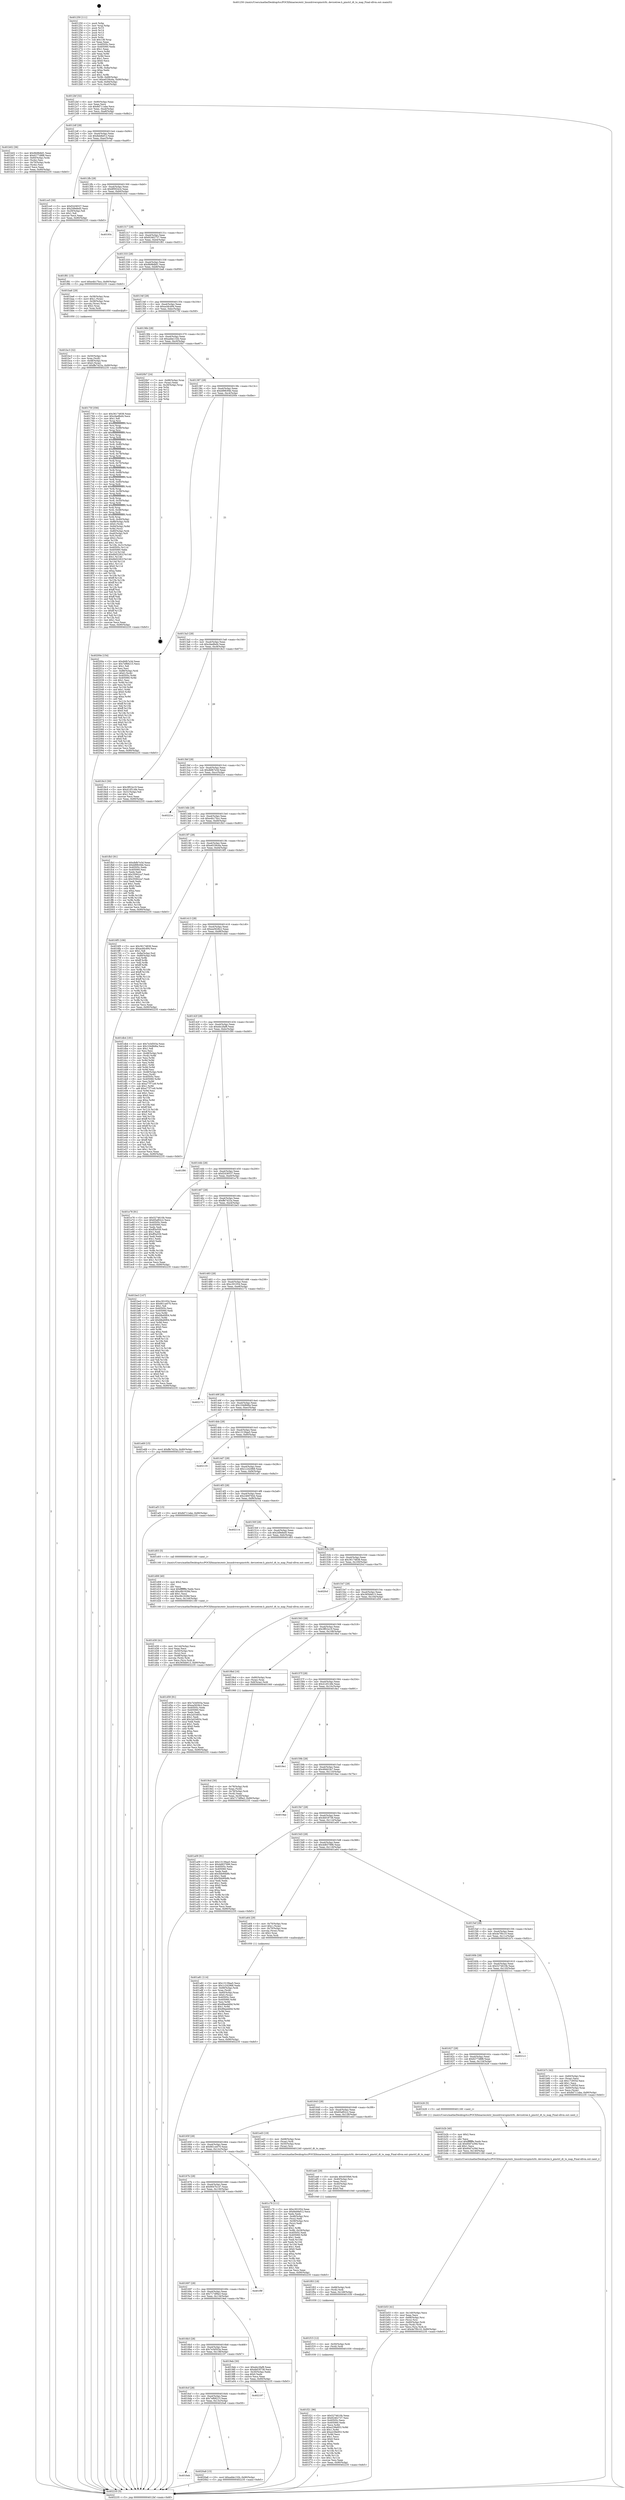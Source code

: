 digraph "0x401250" {
  label = "0x401250 (/mnt/c/Users/mathe/Desktop/tcc/POCII/binaries/extr_linuxdriverspinctrlti..devicetree.h_pinctrl_dt_to_map_Final-ollvm.out::main(0))"
  labelloc = "t"
  node[shape=record]

  Entry [label="",width=0.3,height=0.3,shape=circle,fillcolor=black,style=filled]
  "0x4012bf" [label="{
     0x4012bf [32]\l
     | [instrs]\l
     &nbsp;&nbsp;0x4012bf \<+6\>: mov -0x90(%rbp),%eax\l
     &nbsp;&nbsp;0x4012c5 \<+2\>: mov %eax,%ecx\l
     &nbsp;&nbsp;0x4012c7 \<+6\>: sub $0x8d711abe,%ecx\l
     &nbsp;&nbsp;0x4012cd \<+6\>: mov %eax,-0xa4(%rbp)\l
     &nbsp;&nbsp;0x4012d3 \<+6\>: mov %ecx,-0xa8(%rbp)\l
     &nbsp;&nbsp;0x4012d9 \<+6\>: je 0000000000401b02 \<main+0x8b2\>\l
  }"]
  "0x401b02" [label="{
     0x401b02 [36]\l
     | [instrs]\l
     &nbsp;&nbsp;0x401b02 \<+5\>: mov $0x9b98dbf1,%eax\l
     &nbsp;&nbsp;0x401b07 \<+5\>: mov $0x6277d8f8,%ecx\l
     &nbsp;&nbsp;0x401b0c \<+4\>: mov -0x60(%rbp),%rdx\l
     &nbsp;&nbsp;0x401b10 \<+2\>: mov (%rdx),%esi\l
     &nbsp;&nbsp;0x401b12 \<+4\>: mov -0x70(%rbp),%rdx\l
     &nbsp;&nbsp;0x401b16 \<+2\>: cmp (%rdx),%esi\l
     &nbsp;&nbsp;0x401b18 \<+3\>: cmovl %ecx,%eax\l
     &nbsp;&nbsp;0x401b1b \<+6\>: mov %eax,-0x90(%rbp)\l
     &nbsp;&nbsp;0x401b21 \<+5\>: jmp 0000000000402235 \<main+0xfe5\>\l
  }"]
  "0x4012df" [label="{
     0x4012df [28]\l
     | [instrs]\l
     &nbsp;&nbsp;0x4012df \<+5\>: jmp 00000000004012e4 \<main+0x94\>\l
     &nbsp;&nbsp;0x4012e4 \<+6\>: mov -0xa4(%rbp),%eax\l
     &nbsp;&nbsp;0x4012ea \<+5\>: sub $0x8eb8ef12,%eax\l
     &nbsp;&nbsp;0x4012ef \<+6\>: mov %eax,-0xac(%rbp)\l
     &nbsp;&nbsp;0x4012f5 \<+6\>: je 0000000000401ce5 \<main+0xa95\>\l
  }"]
  Exit [label="",width=0.3,height=0.3,shape=circle,fillcolor=black,style=filled,peripheries=2]
  "0x401ce5" [label="{
     0x401ce5 [30]\l
     | [instrs]\l
     &nbsp;&nbsp;0x401ce5 \<+5\>: mov $0xf2436537,%eax\l
     &nbsp;&nbsp;0x401cea \<+5\>: mov $0x2d9efed5,%ecx\l
     &nbsp;&nbsp;0x401cef \<+3\>: mov -0x29(%rbp),%dl\l
     &nbsp;&nbsp;0x401cf2 \<+3\>: test $0x1,%dl\l
     &nbsp;&nbsp;0x401cf5 \<+3\>: cmovne %ecx,%eax\l
     &nbsp;&nbsp;0x401cf8 \<+6\>: mov %eax,-0x90(%rbp)\l
     &nbsp;&nbsp;0x401cfe \<+5\>: jmp 0000000000402235 \<main+0xfe5\>\l
  }"]
  "0x4012fb" [label="{
     0x4012fb [28]\l
     | [instrs]\l
     &nbsp;&nbsp;0x4012fb \<+5\>: jmp 0000000000401300 \<main+0xb0\>\l
     &nbsp;&nbsp;0x401300 \<+6\>: mov -0xa4(%rbp),%eax\l
     &nbsp;&nbsp;0x401306 \<+5\>: sub $0x8f5f2424,%eax\l
     &nbsp;&nbsp;0x40130b \<+6\>: mov %eax,-0xb0(%rbp)\l
     &nbsp;&nbsp;0x401311 \<+6\>: je 000000000040193c \<main+0x6ec\>\l
  }"]
  "0x4016eb" [label="{
     0x4016eb\l
  }", style=dashed]
  "0x40193c" [label="{
     0x40193c\l
  }", style=dashed]
  "0x401317" [label="{
     0x401317 [28]\l
     | [instrs]\l
     &nbsp;&nbsp;0x401317 \<+5\>: jmp 000000000040131c \<main+0xcc\>\l
     &nbsp;&nbsp;0x40131c \<+6\>: mov -0xa4(%rbp),%eax\l
     &nbsp;&nbsp;0x401322 \<+5\>: sub $0x92462737,%eax\l
     &nbsp;&nbsp;0x401327 \<+6\>: mov %eax,-0xb4(%rbp)\l
     &nbsp;&nbsp;0x40132d \<+6\>: je 0000000000401f81 \<main+0xd31\>\l
  }"]
  "0x4020a8" [label="{
     0x4020a8 [15]\l
     | [instrs]\l
     &nbsp;&nbsp;0x4020a8 \<+10\>: movl $0xadde132b,-0x90(%rbp)\l
     &nbsp;&nbsp;0x4020b2 \<+5\>: jmp 0000000000402235 \<main+0xfe5\>\l
  }"]
  "0x401f81" [label="{
     0x401f81 [15]\l
     | [instrs]\l
     &nbsp;&nbsp;0x401f81 \<+10\>: movl $0xe4b17bcc,-0x90(%rbp)\l
     &nbsp;&nbsp;0x401f8b \<+5\>: jmp 0000000000402235 \<main+0xfe5\>\l
  }"]
  "0x401333" [label="{
     0x401333 [28]\l
     | [instrs]\l
     &nbsp;&nbsp;0x401333 \<+5\>: jmp 0000000000401338 \<main+0xe8\>\l
     &nbsp;&nbsp;0x401338 \<+6\>: mov -0xa4(%rbp),%eax\l
     &nbsp;&nbsp;0x40133e \<+5\>: sub $0x9b98dbf1,%eax\l
     &nbsp;&nbsp;0x401343 \<+6\>: mov %eax,-0xb8(%rbp)\l
     &nbsp;&nbsp;0x401349 \<+6\>: je 0000000000401ba6 \<main+0x956\>\l
  }"]
  "0x4016cf" [label="{
     0x4016cf [28]\l
     | [instrs]\l
     &nbsp;&nbsp;0x4016cf \<+5\>: jmp 00000000004016d4 \<main+0x484\>\l
     &nbsp;&nbsp;0x4016d4 \<+6\>: mov -0xa4(%rbp),%eax\l
     &nbsp;&nbsp;0x4016da \<+5\>: sub $0x7ef68215,%eax\l
     &nbsp;&nbsp;0x4016df \<+6\>: mov %eax,-0x13c(%rbp)\l
     &nbsp;&nbsp;0x4016e5 \<+6\>: je 00000000004020a8 \<main+0xe58\>\l
  }"]
  "0x401ba6" [label="{
     0x401ba6 [29]\l
     | [instrs]\l
     &nbsp;&nbsp;0x401ba6 \<+4\>: mov -0x58(%rbp),%rax\l
     &nbsp;&nbsp;0x401baa \<+6\>: movl $0x1,(%rax)\l
     &nbsp;&nbsp;0x401bb0 \<+4\>: mov -0x58(%rbp),%rax\l
     &nbsp;&nbsp;0x401bb4 \<+3\>: movslq (%rax),%rax\l
     &nbsp;&nbsp;0x401bb7 \<+4\>: shl $0x2,%rax\l
     &nbsp;&nbsp;0x401bbb \<+3\>: mov %rax,%rdi\l
     &nbsp;&nbsp;0x401bbe \<+5\>: call 0000000000401050 \<malloc@plt\>\l
     | [calls]\l
     &nbsp;&nbsp;0x401050 \{1\} (unknown)\l
  }"]
  "0x40134f" [label="{
     0x40134f [28]\l
     | [instrs]\l
     &nbsp;&nbsp;0x40134f \<+5\>: jmp 0000000000401354 \<main+0x104\>\l
     &nbsp;&nbsp;0x401354 \<+6\>: mov -0xa4(%rbp),%eax\l
     &nbsp;&nbsp;0x40135a \<+5\>: sub $0xacbfc494,%eax\l
     &nbsp;&nbsp;0x40135f \<+6\>: mov %eax,-0xbc(%rbp)\l
     &nbsp;&nbsp;0x401365 \<+6\>: je 000000000040175f \<main+0x50f\>\l
  }"]
  "0x402197" [label="{
     0x402197\l
  }", style=dashed]
  "0x40175f" [label="{
     0x40175f [356]\l
     | [instrs]\l
     &nbsp;&nbsp;0x40175f \<+5\>: mov $0x36174838,%eax\l
     &nbsp;&nbsp;0x401764 \<+5\>: mov $0xcfae8bd4,%ecx\l
     &nbsp;&nbsp;0x401769 \<+2\>: mov $0x1,%dl\l
     &nbsp;&nbsp;0x40176b \<+3\>: mov %rsp,%rsi\l
     &nbsp;&nbsp;0x40176e \<+4\>: add $0xfffffffffffffff0,%rsi\l
     &nbsp;&nbsp;0x401772 \<+3\>: mov %rsi,%rsp\l
     &nbsp;&nbsp;0x401775 \<+7\>: mov %rsi,-0x88(%rbp)\l
     &nbsp;&nbsp;0x40177c \<+3\>: mov %rsp,%rsi\l
     &nbsp;&nbsp;0x40177f \<+4\>: add $0xfffffffffffffff0,%rsi\l
     &nbsp;&nbsp;0x401783 \<+3\>: mov %rsi,%rsp\l
     &nbsp;&nbsp;0x401786 \<+3\>: mov %rsp,%rdi\l
     &nbsp;&nbsp;0x401789 \<+4\>: add $0xfffffffffffffff0,%rdi\l
     &nbsp;&nbsp;0x40178d \<+3\>: mov %rdi,%rsp\l
     &nbsp;&nbsp;0x401790 \<+4\>: mov %rdi,-0x80(%rbp)\l
     &nbsp;&nbsp;0x401794 \<+3\>: mov %rsp,%rdi\l
     &nbsp;&nbsp;0x401797 \<+4\>: add $0xfffffffffffffff0,%rdi\l
     &nbsp;&nbsp;0x40179b \<+3\>: mov %rdi,%rsp\l
     &nbsp;&nbsp;0x40179e \<+4\>: mov %rdi,-0x78(%rbp)\l
     &nbsp;&nbsp;0x4017a2 \<+3\>: mov %rsp,%rdi\l
     &nbsp;&nbsp;0x4017a5 \<+4\>: add $0xfffffffffffffff0,%rdi\l
     &nbsp;&nbsp;0x4017a9 \<+3\>: mov %rdi,%rsp\l
     &nbsp;&nbsp;0x4017ac \<+4\>: mov %rdi,-0x70(%rbp)\l
     &nbsp;&nbsp;0x4017b0 \<+3\>: mov %rsp,%rdi\l
     &nbsp;&nbsp;0x4017b3 \<+4\>: add $0xfffffffffffffff0,%rdi\l
     &nbsp;&nbsp;0x4017b7 \<+3\>: mov %rdi,%rsp\l
     &nbsp;&nbsp;0x4017ba \<+4\>: mov %rdi,-0x68(%rbp)\l
     &nbsp;&nbsp;0x4017be \<+3\>: mov %rsp,%rdi\l
     &nbsp;&nbsp;0x4017c1 \<+4\>: add $0xfffffffffffffff0,%rdi\l
     &nbsp;&nbsp;0x4017c5 \<+3\>: mov %rdi,%rsp\l
     &nbsp;&nbsp;0x4017c8 \<+4\>: mov %rdi,-0x60(%rbp)\l
     &nbsp;&nbsp;0x4017cc \<+3\>: mov %rsp,%rdi\l
     &nbsp;&nbsp;0x4017cf \<+4\>: add $0xfffffffffffffff0,%rdi\l
     &nbsp;&nbsp;0x4017d3 \<+3\>: mov %rdi,%rsp\l
     &nbsp;&nbsp;0x4017d6 \<+4\>: mov %rdi,-0x58(%rbp)\l
     &nbsp;&nbsp;0x4017da \<+3\>: mov %rsp,%rdi\l
     &nbsp;&nbsp;0x4017dd \<+4\>: add $0xfffffffffffffff0,%rdi\l
     &nbsp;&nbsp;0x4017e1 \<+3\>: mov %rdi,%rsp\l
     &nbsp;&nbsp;0x4017e4 \<+4\>: mov %rdi,-0x50(%rbp)\l
     &nbsp;&nbsp;0x4017e8 \<+3\>: mov %rsp,%rdi\l
     &nbsp;&nbsp;0x4017eb \<+4\>: add $0xfffffffffffffff0,%rdi\l
     &nbsp;&nbsp;0x4017ef \<+3\>: mov %rdi,%rsp\l
     &nbsp;&nbsp;0x4017f2 \<+4\>: mov %rdi,-0x48(%rbp)\l
     &nbsp;&nbsp;0x4017f6 \<+3\>: mov %rsp,%rdi\l
     &nbsp;&nbsp;0x4017f9 \<+4\>: add $0xfffffffffffffff0,%rdi\l
     &nbsp;&nbsp;0x4017fd \<+3\>: mov %rdi,%rsp\l
     &nbsp;&nbsp;0x401800 \<+4\>: mov %rdi,-0x40(%rbp)\l
     &nbsp;&nbsp;0x401804 \<+7\>: mov -0x88(%rbp),%rdi\l
     &nbsp;&nbsp;0x40180b \<+6\>: movl $0x0,(%rdi)\l
     &nbsp;&nbsp;0x401811 \<+7\>: mov -0x94(%rbp),%r8d\l
     &nbsp;&nbsp;0x401818 \<+3\>: mov %r8d,(%rsi)\l
     &nbsp;&nbsp;0x40181b \<+4\>: mov -0x80(%rbp),%rdi\l
     &nbsp;&nbsp;0x40181f \<+7\>: mov -0xa0(%rbp),%r9\l
     &nbsp;&nbsp;0x401826 \<+3\>: mov %r9,(%rdi)\l
     &nbsp;&nbsp;0x401829 \<+3\>: cmpl $0x2,(%rsi)\l
     &nbsp;&nbsp;0x40182c \<+4\>: setne %r10b\l
     &nbsp;&nbsp;0x401830 \<+4\>: and $0x1,%r10b\l
     &nbsp;&nbsp;0x401834 \<+4\>: mov %r10b,-0x31(%rbp)\l
     &nbsp;&nbsp;0x401838 \<+8\>: mov 0x40505c,%r11d\l
     &nbsp;&nbsp;0x401840 \<+7\>: mov 0x405060,%ebx\l
     &nbsp;&nbsp;0x401847 \<+3\>: mov %r11d,%r14d\l
     &nbsp;&nbsp;0x40184a \<+7\>: add $0x6b02281f,%r14d\l
     &nbsp;&nbsp;0x401851 \<+4\>: sub $0x1,%r14d\l
     &nbsp;&nbsp;0x401855 \<+7\>: sub $0x6b02281f,%r14d\l
     &nbsp;&nbsp;0x40185c \<+4\>: imul %r14d,%r11d\l
     &nbsp;&nbsp;0x401860 \<+4\>: and $0x1,%r11d\l
     &nbsp;&nbsp;0x401864 \<+4\>: cmp $0x0,%r11d\l
     &nbsp;&nbsp;0x401868 \<+4\>: sete %r10b\l
     &nbsp;&nbsp;0x40186c \<+3\>: cmp $0xa,%ebx\l
     &nbsp;&nbsp;0x40186f \<+4\>: setl %r15b\l
     &nbsp;&nbsp;0x401873 \<+3\>: mov %r10b,%r12b\l
     &nbsp;&nbsp;0x401876 \<+4\>: xor $0xff,%r12b\l
     &nbsp;&nbsp;0x40187a \<+3\>: mov %r15b,%r13b\l
     &nbsp;&nbsp;0x40187d \<+4\>: xor $0xff,%r13b\l
     &nbsp;&nbsp;0x401881 \<+3\>: xor $0x1,%dl\l
     &nbsp;&nbsp;0x401884 \<+3\>: mov %r12b,%sil\l
     &nbsp;&nbsp;0x401887 \<+4\>: and $0xff,%sil\l
     &nbsp;&nbsp;0x40188b \<+3\>: and %dl,%r10b\l
     &nbsp;&nbsp;0x40188e \<+3\>: mov %r13b,%dil\l
     &nbsp;&nbsp;0x401891 \<+4\>: and $0xff,%dil\l
     &nbsp;&nbsp;0x401895 \<+3\>: and %dl,%r15b\l
     &nbsp;&nbsp;0x401898 \<+3\>: or %r10b,%sil\l
     &nbsp;&nbsp;0x40189b \<+3\>: or %r15b,%dil\l
     &nbsp;&nbsp;0x40189e \<+3\>: xor %dil,%sil\l
     &nbsp;&nbsp;0x4018a1 \<+3\>: or %r13b,%r12b\l
     &nbsp;&nbsp;0x4018a4 \<+4\>: xor $0xff,%r12b\l
     &nbsp;&nbsp;0x4018a8 \<+3\>: or $0x1,%dl\l
     &nbsp;&nbsp;0x4018ab \<+3\>: and %dl,%r12b\l
     &nbsp;&nbsp;0x4018ae \<+3\>: or %r12b,%sil\l
     &nbsp;&nbsp;0x4018b1 \<+4\>: test $0x1,%sil\l
     &nbsp;&nbsp;0x4018b5 \<+3\>: cmovne %ecx,%eax\l
     &nbsp;&nbsp;0x4018b8 \<+6\>: mov %eax,-0x90(%rbp)\l
     &nbsp;&nbsp;0x4018be \<+5\>: jmp 0000000000402235 \<main+0xfe5\>\l
  }"]
  "0x40136b" [label="{
     0x40136b [28]\l
     | [instrs]\l
     &nbsp;&nbsp;0x40136b \<+5\>: jmp 0000000000401370 \<main+0x120\>\l
     &nbsp;&nbsp;0x401370 \<+6\>: mov -0xa4(%rbp),%eax\l
     &nbsp;&nbsp;0x401376 \<+5\>: sub $0xadde132b,%eax\l
     &nbsp;&nbsp;0x40137b \<+6\>: mov %eax,-0xc0(%rbp)\l
     &nbsp;&nbsp;0x401381 \<+6\>: je 00000000004020b7 \<main+0xe67\>\l
  }"]
  "0x401f21" [label="{
     0x401f21 [96]\l
     | [instrs]\l
     &nbsp;&nbsp;0x401f21 \<+5\>: mov $0x5274610b,%eax\l
     &nbsp;&nbsp;0x401f26 \<+5\>: mov $0x92462737,%esi\l
     &nbsp;&nbsp;0x401f2b \<+7\>: mov 0x40505c,%ecx\l
     &nbsp;&nbsp;0x401f32 \<+7\>: mov 0x405060,%edx\l
     &nbsp;&nbsp;0x401f39 \<+3\>: mov %ecx,%r8d\l
     &nbsp;&nbsp;0x401f3c \<+7\>: sub $0xe239e953,%r8d\l
     &nbsp;&nbsp;0x401f43 \<+4\>: sub $0x1,%r8d\l
     &nbsp;&nbsp;0x401f47 \<+7\>: add $0xe239e953,%r8d\l
     &nbsp;&nbsp;0x401f4e \<+4\>: imul %r8d,%ecx\l
     &nbsp;&nbsp;0x401f52 \<+3\>: and $0x1,%ecx\l
     &nbsp;&nbsp;0x401f55 \<+3\>: cmp $0x0,%ecx\l
     &nbsp;&nbsp;0x401f58 \<+4\>: sete %r9b\l
     &nbsp;&nbsp;0x401f5c \<+3\>: cmp $0xa,%edx\l
     &nbsp;&nbsp;0x401f5f \<+4\>: setl %r10b\l
     &nbsp;&nbsp;0x401f63 \<+3\>: mov %r9b,%r11b\l
     &nbsp;&nbsp;0x401f66 \<+3\>: and %r10b,%r11b\l
     &nbsp;&nbsp;0x401f69 \<+3\>: xor %r10b,%r9b\l
     &nbsp;&nbsp;0x401f6c \<+3\>: or %r9b,%r11b\l
     &nbsp;&nbsp;0x401f6f \<+4\>: test $0x1,%r11b\l
     &nbsp;&nbsp;0x401f73 \<+3\>: cmovne %esi,%eax\l
     &nbsp;&nbsp;0x401f76 \<+6\>: mov %eax,-0x90(%rbp)\l
     &nbsp;&nbsp;0x401f7c \<+5\>: jmp 0000000000402235 \<main+0xfe5\>\l
  }"]
  "0x4020b7" [label="{
     0x4020b7 [24]\l
     | [instrs]\l
     &nbsp;&nbsp;0x4020b7 \<+7\>: mov -0x88(%rbp),%rax\l
     &nbsp;&nbsp;0x4020be \<+2\>: mov (%rax),%eax\l
     &nbsp;&nbsp;0x4020c0 \<+4\>: lea -0x28(%rbp),%rsp\l
     &nbsp;&nbsp;0x4020c4 \<+1\>: pop %rbx\l
     &nbsp;&nbsp;0x4020c5 \<+2\>: pop %r12\l
     &nbsp;&nbsp;0x4020c7 \<+2\>: pop %r13\l
     &nbsp;&nbsp;0x4020c9 \<+2\>: pop %r14\l
     &nbsp;&nbsp;0x4020cb \<+2\>: pop %r15\l
     &nbsp;&nbsp;0x4020cd \<+1\>: pop %rbp\l
     &nbsp;&nbsp;0x4020ce \<+1\>: ret\l
  }"]
  "0x401387" [label="{
     0x401387 [28]\l
     | [instrs]\l
     &nbsp;&nbsp;0x401387 \<+5\>: jmp 000000000040138c \<main+0x13c\>\l
     &nbsp;&nbsp;0x40138c \<+6\>: mov -0xa4(%rbp),%eax\l
     &nbsp;&nbsp;0x401392 \<+5\>: sub $0xb89fc94b,%eax\l
     &nbsp;&nbsp;0x401397 \<+6\>: mov %eax,-0xc4(%rbp)\l
     &nbsp;&nbsp;0x40139d \<+6\>: je 000000000040200e \<main+0xdbe\>\l
  }"]
  "0x401f15" [label="{
     0x401f15 [12]\l
     | [instrs]\l
     &nbsp;&nbsp;0x401f15 \<+4\>: mov -0x50(%rbp),%rdi\l
     &nbsp;&nbsp;0x401f19 \<+3\>: mov (%rdi),%rdi\l
     &nbsp;&nbsp;0x401f1c \<+5\>: call 0000000000401030 \<free@plt\>\l
     | [calls]\l
     &nbsp;&nbsp;0x401030 \{1\} (unknown)\l
  }"]
  "0x40200e" [label="{
     0x40200e [154]\l
     | [instrs]\l
     &nbsp;&nbsp;0x40200e \<+5\>: mov $0xdbfb7e3d,%eax\l
     &nbsp;&nbsp;0x402013 \<+5\>: mov $0x7ef68215,%ecx\l
     &nbsp;&nbsp;0x402018 \<+2\>: mov $0x1,%dl\l
     &nbsp;&nbsp;0x40201a \<+2\>: xor %esi,%esi\l
     &nbsp;&nbsp;0x40201c \<+7\>: mov -0x88(%rbp),%rdi\l
     &nbsp;&nbsp;0x402023 \<+6\>: movl $0x0,(%rdi)\l
     &nbsp;&nbsp;0x402029 \<+8\>: mov 0x40505c,%r8d\l
     &nbsp;&nbsp;0x402031 \<+8\>: mov 0x405060,%r9d\l
     &nbsp;&nbsp;0x402039 \<+3\>: sub $0x1,%esi\l
     &nbsp;&nbsp;0x40203c \<+3\>: mov %r8d,%r10d\l
     &nbsp;&nbsp;0x40203f \<+3\>: add %esi,%r10d\l
     &nbsp;&nbsp;0x402042 \<+4\>: imul %r10d,%r8d\l
     &nbsp;&nbsp;0x402046 \<+4\>: and $0x1,%r8d\l
     &nbsp;&nbsp;0x40204a \<+4\>: cmp $0x0,%r8d\l
     &nbsp;&nbsp;0x40204e \<+4\>: sete %r11b\l
     &nbsp;&nbsp;0x402052 \<+4\>: cmp $0xa,%r9d\l
     &nbsp;&nbsp;0x402056 \<+3\>: setl %bl\l
     &nbsp;&nbsp;0x402059 \<+3\>: mov %r11b,%r14b\l
     &nbsp;&nbsp;0x40205c \<+4\>: xor $0xff,%r14b\l
     &nbsp;&nbsp;0x402060 \<+3\>: mov %bl,%r15b\l
     &nbsp;&nbsp;0x402063 \<+4\>: xor $0xff,%r15b\l
     &nbsp;&nbsp;0x402067 \<+3\>: xor $0x0,%dl\l
     &nbsp;&nbsp;0x40206a \<+3\>: mov %r14b,%r12b\l
     &nbsp;&nbsp;0x40206d \<+4\>: and $0x0,%r12b\l
     &nbsp;&nbsp;0x402071 \<+3\>: and %dl,%r11b\l
     &nbsp;&nbsp;0x402074 \<+3\>: mov %r15b,%r13b\l
     &nbsp;&nbsp;0x402077 \<+4\>: and $0x0,%r13b\l
     &nbsp;&nbsp;0x40207b \<+2\>: and %dl,%bl\l
     &nbsp;&nbsp;0x40207d \<+3\>: or %r11b,%r12b\l
     &nbsp;&nbsp;0x402080 \<+3\>: or %bl,%r13b\l
     &nbsp;&nbsp;0x402083 \<+3\>: xor %r13b,%r12b\l
     &nbsp;&nbsp;0x402086 \<+3\>: or %r15b,%r14b\l
     &nbsp;&nbsp;0x402089 \<+4\>: xor $0xff,%r14b\l
     &nbsp;&nbsp;0x40208d \<+3\>: or $0x0,%dl\l
     &nbsp;&nbsp;0x402090 \<+3\>: and %dl,%r14b\l
     &nbsp;&nbsp;0x402093 \<+3\>: or %r14b,%r12b\l
     &nbsp;&nbsp;0x402096 \<+4\>: test $0x1,%r12b\l
     &nbsp;&nbsp;0x40209a \<+3\>: cmovne %ecx,%eax\l
     &nbsp;&nbsp;0x40209d \<+6\>: mov %eax,-0x90(%rbp)\l
     &nbsp;&nbsp;0x4020a3 \<+5\>: jmp 0000000000402235 \<main+0xfe5\>\l
  }"]
  "0x4013a3" [label="{
     0x4013a3 [28]\l
     | [instrs]\l
     &nbsp;&nbsp;0x4013a3 \<+5\>: jmp 00000000004013a8 \<main+0x158\>\l
     &nbsp;&nbsp;0x4013a8 \<+6\>: mov -0xa4(%rbp),%eax\l
     &nbsp;&nbsp;0x4013ae \<+5\>: sub $0xcfae8bd4,%eax\l
     &nbsp;&nbsp;0x4013b3 \<+6\>: mov %eax,-0xc8(%rbp)\l
     &nbsp;&nbsp;0x4013b9 \<+6\>: je 00000000004018c3 \<main+0x673\>\l
  }"]
  "0x401f03" [label="{
     0x401f03 [18]\l
     | [instrs]\l
     &nbsp;&nbsp;0x401f03 \<+4\>: mov -0x68(%rbp),%rdi\l
     &nbsp;&nbsp;0x401f07 \<+3\>: mov (%rdi),%rdi\l
     &nbsp;&nbsp;0x401f0a \<+6\>: mov %eax,-0x148(%rbp)\l
     &nbsp;&nbsp;0x401f10 \<+5\>: call 0000000000401030 \<free@plt\>\l
     | [calls]\l
     &nbsp;&nbsp;0x401030 \{1\} (unknown)\l
  }"]
  "0x4018c3" [label="{
     0x4018c3 [30]\l
     | [instrs]\l
     &nbsp;&nbsp;0x4018c3 \<+5\>: mov $0x3ff22e19,%eax\l
     &nbsp;&nbsp;0x4018c8 \<+5\>: mov $0x41d514fe,%ecx\l
     &nbsp;&nbsp;0x4018cd \<+3\>: mov -0x31(%rbp),%dl\l
     &nbsp;&nbsp;0x4018d0 \<+3\>: test $0x1,%dl\l
     &nbsp;&nbsp;0x4018d3 \<+3\>: cmovne %ecx,%eax\l
     &nbsp;&nbsp;0x4018d6 \<+6\>: mov %eax,-0x90(%rbp)\l
     &nbsp;&nbsp;0x4018dc \<+5\>: jmp 0000000000402235 \<main+0xfe5\>\l
  }"]
  "0x4013bf" [label="{
     0x4013bf [28]\l
     | [instrs]\l
     &nbsp;&nbsp;0x4013bf \<+5\>: jmp 00000000004013c4 \<main+0x174\>\l
     &nbsp;&nbsp;0x4013c4 \<+6\>: mov -0xa4(%rbp),%eax\l
     &nbsp;&nbsp;0x4013ca \<+5\>: sub $0xdbfb7e3d,%eax\l
     &nbsp;&nbsp;0x4013cf \<+6\>: mov %eax,-0xcc(%rbp)\l
     &nbsp;&nbsp;0x4013d5 \<+6\>: je 000000000040221e \<main+0xfce\>\l
  }"]
  "0x401ee6" [label="{
     0x401ee6 [29]\l
     | [instrs]\l
     &nbsp;&nbsp;0x401ee6 \<+10\>: movabs $0x4030b6,%rdi\l
     &nbsp;&nbsp;0x401ef0 \<+4\>: mov -0x40(%rbp),%rsi\l
     &nbsp;&nbsp;0x401ef4 \<+2\>: mov %eax,(%rsi)\l
     &nbsp;&nbsp;0x401ef6 \<+4\>: mov -0x40(%rbp),%rsi\l
     &nbsp;&nbsp;0x401efa \<+2\>: mov (%rsi),%esi\l
     &nbsp;&nbsp;0x401efc \<+2\>: mov $0x0,%al\l
     &nbsp;&nbsp;0x401efe \<+5\>: call 0000000000401040 \<printf@plt\>\l
     | [calls]\l
     &nbsp;&nbsp;0x401040 \{1\} (unknown)\l
  }"]
  "0x40221e" [label="{
     0x40221e\l
  }", style=dashed]
  "0x4013db" [label="{
     0x4013db [28]\l
     | [instrs]\l
     &nbsp;&nbsp;0x4013db \<+5\>: jmp 00000000004013e0 \<main+0x190\>\l
     &nbsp;&nbsp;0x4013e0 \<+6\>: mov -0xa4(%rbp),%eax\l
     &nbsp;&nbsp;0x4013e6 \<+5\>: sub $0xe4b17bcc,%eax\l
     &nbsp;&nbsp;0x4013eb \<+6\>: mov %eax,-0xd0(%rbp)\l
     &nbsp;&nbsp;0x4013f1 \<+6\>: je 0000000000401fb3 \<main+0xd63\>\l
  }"]
  "0x401d30" [label="{
     0x401d30 [41]\l
     | [instrs]\l
     &nbsp;&nbsp;0x401d30 \<+6\>: mov -0x144(%rbp),%ecx\l
     &nbsp;&nbsp;0x401d36 \<+3\>: imul %eax,%ecx\l
     &nbsp;&nbsp;0x401d39 \<+4\>: mov -0x50(%rbp),%rsi\l
     &nbsp;&nbsp;0x401d3d \<+3\>: mov (%rsi),%rsi\l
     &nbsp;&nbsp;0x401d40 \<+4\>: mov -0x48(%rbp),%rdi\l
     &nbsp;&nbsp;0x401d44 \<+3\>: movslq (%rdi),%rdi\l
     &nbsp;&nbsp;0x401d47 \<+3\>: mov %ecx,(%rsi,%rdi,4)\l
     &nbsp;&nbsp;0x401d4a \<+10\>: movl $0x365bb613,-0x90(%rbp)\l
     &nbsp;&nbsp;0x401d54 \<+5\>: jmp 0000000000402235 \<main+0xfe5\>\l
  }"]
  "0x401fb3" [label="{
     0x401fb3 [91]\l
     | [instrs]\l
     &nbsp;&nbsp;0x401fb3 \<+5\>: mov $0xdbfb7e3d,%eax\l
     &nbsp;&nbsp;0x401fb8 \<+5\>: mov $0xb89fc94b,%ecx\l
     &nbsp;&nbsp;0x401fbd \<+7\>: mov 0x40505c,%edx\l
     &nbsp;&nbsp;0x401fc4 \<+7\>: mov 0x405060,%esi\l
     &nbsp;&nbsp;0x401fcb \<+2\>: mov %edx,%edi\l
     &nbsp;&nbsp;0x401fcd \<+6\>: add $0x35062ca7,%edi\l
     &nbsp;&nbsp;0x401fd3 \<+3\>: sub $0x1,%edi\l
     &nbsp;&nbsp;0x401fd6 \<+6\>: sub $0x35062ca7,%edi\l
     &nbsp;&nbsp;0x401fdc \<+3\>: imul %edi,%edx\l
     &nbsp;&nbsp;0x401fdf \<+3\>: and $0x1,%edx\l
     &nbsp;&nbsp;0x401fe2 \<+3\>: cmp $0x0,%edx\l
     &nbsp;&nbsp;0x401fe5 \<+4\>: sete %r8b\l
     &nbsp;&nbsp;0x401fe9 \<+3\>: cmp $0xa,%esi\l
     &nbsp;&nbsp;0x401fec \<+4\>: setl %r9b\l
     &nbsp;&nbsp;0x401ff0 \<+3\>: mov %r8b,%r10b\l
     &nbsp;&nbsp;0x401ff3 \<+3\>: and %r9b,%r10b\l
     &nbsp;&nbsp;0x401ff6 \<+3\>: xor %r9b,%r8b\l
     &nbsp;&nbsp;0x401ff9 \<+3\>: or %r8b,%r10b\l
     &nbsp;&nbsp;0x401ffc \<+4\>: test $0x1,%r10b\l
     &nbsp;&nbsp;0x402000 \<+3\>: cmovne %ecx,%eax\l
     &nbsp;&nbsp;0x402003 \<+6\>: mov %eax,-0x90(%rbp)\l
     &nbsp;&nbsp;0x402009 \<+5\>: jmp 0000000000402235 \<main+0xfe5\>\l
  }"]
  "0x4013f7" [label="{
     0x4013f7 [28]\l
     | [instrs]\l
     &nbsp;&nbsp;0x4013f7 \<+5\>: jmp 00000000004013fc \<main+0x1ac\>\l
     &nbsp;&nbsp;0x4013fc \<+6\>: mov -0xa4(%rbp),%eax\l
     &nbsp;&nbsp;0x401402 \<+5\>: sub $0xe6336c6a,%eax\l
     &nbsp;&nbsp;0x401407 \<+6\>: mov %eax,-0xd4(%rbp)\l
     &nbsp;&nbsp;0x40140d \<+6\>: je 00000000004016f5 \<main+0x4a5\>\l
  }"]
  "0x401d08" [label="{
     0x401d08 [40]\l
     | [instrs]\l
     &nbsp;&nbsp;0x401d08 \<+5\>: mov $0x2,%ecx\l
     &nbsp;&nbsp;0x401d0d \<+1\>: cltd\l
     &nbsp;&nbsp;0x401d0e \<+2\>: idiv %ecx\l
     &nbsp;&nbsp;0x401d10 \<+6\>: imul $0xfffffffe,%edx,%ecx\l
     &nbsp;&nbsp;0x401d16 \<+6\>: add $0xc6b1628d,%ecx\l
     &nbsp;&nbsp;0x401d1c \<+3\>: add $0x1,%ecx\l
     &nbsp;&nbsp;0x401d1f \<+6\>: sub $0xc6b1628d,%ecx\l
     &nbsp;&nbsp;0x401d25 \<+6\>: mov %ecx,-0x144(%rbp)\l
     &nbsp;&nbsp;0x401d2b \<+5\>: call 0000000000401160 \<next_i\>\l
     | [calls]\l
     &nbsp;&nbsp;0x401160 \{1\} (/mnt/c/Users/mathe/Desktop/tcc/POCII/binaries/extr_linuxdriverspinctrlti..devicetree.h_pinctrl_dt_to_map_Final-ollvm.out::next_i)\l
  }"]
  "0x4016f5" [label="{
     0x4016f5 [106]\l
     | [instrs]\l
     &nbsp;&nbsp;0x4016f5 \<+5\>: mov $0x36174838,%eax\l
     &nbsp;&nbsp;0x4016fa \<+5\>: mov $0xacbfc494,%ecx\l
     &nbsp;&nbsp;0x4016ff \<+2\>: mov $0x1,%dl\l
     &nbsp;&nbsp;0x401701 \<+7\>: mov -0x8a(%rbp),%sil\l
     &nbsp;&nbsp;0x401708 \<+7\>: mov -0x89(%rbp),%dil\l
     &nbsp;&nbsp;0x40170f \<+3\>: mov %sil,%r8b\l
     &nbsp;&nbsp;0x401712 \<+4\>: xor $0xff,%r8b\l
     &nbsp;&nbsp;0x401716 \<+3\>: mov %dil,%r9b\l
     &nbsp;&nbsp;0x401719 \<+4\>: xor $0xff,%r9b\l
     &nbsp;&nbsp;0x40171d \<+3\>: xor $0x1,%dl\l
     &nbsp;&nbsp;0x401720 \<+3\>: mov %r8b,%r10b\l
     &nbsp;&nbsp;0x401723 \<+4\>: and $0xff,%r10b\l
     &nbsp;&nbsp;0x401727 \<+3\>: and %dl,%sil\l
     &nbsp;&nbsp;0x40172a \<+3\>: mov %r9b,%r11b\l
     &nbsp;&nbsp;0x40172d \<+4\>: and $0xff,%r11b\l
     &nbsp;&nbsp;0x401731 \<+3\>: and %dl,%dil\l
     &nbsp;&nbsp;0x401734 \<+3\>: or %sil,%r10b\l
     &nbsp;&nbsp;0x401737 \<+3\>: or %dil,%r11b\l
     &nbsp;&nbsp;0x40173a \<+3\>: xor %r11b,%r10b\l
     &nbsp;&nbsp;0x40173d \<+3\>: or %r9b,%r8b\l
     &nbsp;&nbsp;0x401740 \<+4\>: xor $0xff,%r8b\l
     &nbsp;&nbsp;0x401744 \<+3\>: or $0x1,%dl\l
     &nbsp;&nbsp;0x401747 \<+3\>: and %dl,%r8b\l
     &nbsp;&nbsp;0x40174a \<+3\>: or %r8b,%r10b\l
     &nbsp;&nbsp;0x40174d \<+4\>: test $0x1,%r10b\l
     &nbsp;&nbsp;0x401751 \<+3\>: cmovne %ecx,%eax\l
     &nbsp;&nbsp;0x401754 \<+6\>: mov %eax,-0x90(%rbp)\l
     &nbsp;&nbsp;0x40175a \<+5\>: jmp 0000000000402235 \<main+0xfe5\>\l
  }"]
  "0x401413" [label="{
     0x401413 [28]\l
     | [instrs]\l
     &nbsp;&nbsp;0x401413 \<+5\>: jmp 0000000000401418 \<main+0x1c8\>\l
     &nbsp;&nbsp;0x401418 \<+6\>: mov -0xa4(%rbp),%eax\l
     &nbsp;&nbsp;0x40141e \<+5\>: sub $0xea5628c2,%eax\l
     &nbsp;&nbsp;0x401423 \<+6\>: mov %eax,-0xd8(%rbp)\l
     &nbsp;&nbsp;0x401429 \<+6\>: je 0000000000401db4 \<main+0xb64\>\l
  }"]
  "0x402235" [label="{
     0x402235 [5]\l
     | [instrs]\l
     &nbsp;&nbsp;0x402235 \<+5\>: jmp 00000000004012bf \<main+0x6f\>\l
  }"]
  "0x401250" [label="{
     0x401250 [111]\l
     | [instrs]\l
     &nbsp;&nbsp;0x401250 \<+1\>: push %rbp\l
     &nbsp;&nbsp;0x401251 \<+3\>: mov %rsp,%rbp\l
     &nbsp;&nbsp;0x401254 \<+2\>: push %r15\l
     &nbsp;&nbsp;0x401256 \<+2\>: push %r14\l
     &nbsp;&nbsp;0x401258 \<+2\>: push %r13\l
     &nbsp;&nbsp;0x40125a \<+2\>: push %r12\l
     &nbsp;&nbsp;0x40125c \<+1\>: push %rbx\l
     &nbsp;&nbsp;0x40125d \<+7\>: sub $0x138,%rsp\l
     &nbsp;&nbsp;0x401264 \<+2\>: xor %eax,%eax\l
     &nbsp;&nbsp;0x401266 \<+7\>: mov 0x40505c,%ecx\l
     &nbsp;&nbsp;0x40126d \<+7\>: mov 0x405060,%edx\l
     &nbsp;&nbsp;0x401274 \<+3\>: sub $0x1,%eax\l
     &nbsp;&nbsp;0x401277 \<+3\>: mov %ecx,%r8d\l
     &nbsp;&nbsp;0x40127a \<+3\>: add %eax,%r8d\l
     &nbsp;&nbsp;0x40127d \<+4\>: imul %r8d,%ecx\l
     &nbsp;&nbsp;0x401281 \<+3\>: and $0x1,%ecx\l
     &nbsp;&nbsp;0x401284 \<+3\>: cmp $0x0,%ecx\l
     &nbsp;&nbsp;0x401287 \<+4\>: sete %r9b\l
     &nbsp;&nbsp;0x40128b \<+4\>: and $0x1,%r9b\l
     &nbsp;&nbsp;0x40128f \<+7\>: mov %r9b,-0x8a(%rbp)\l
     &nbsp;&nbsp;0x401296 \<+3\>: cmp $0xa,%edx\l
     &nbsp;&nbsp;0x401299 \<+4\>: setl %r9b\l
     &nbsp;&nbsp;0x40129d \<+4\>: and $0x1,%r9b\l
     &nbsp;&nbsp;0x4012a1 \<+7\>: mov %r9b,-0x89(%rbp)\l
     &nbsp;&nbsp;0x4012a8 \<+10\>: movl $0xe6336c6a,-0x90(%rbp)\l
     &nbsp;&nbsp;0x4012b2 \<+6\>: mov %edi,-0x94(%rbp)\l
     &nbsp;&nbsp;0x4012b8 \<+7\>: mov %rsi,-0xa0(%rbp)\l
  }"]
  "0x401bc3" [label="{
     0x401bc3 [32]\l
     | [instrs]\l
     &nbsp;&nbsp;0x401bc3 \<+4\>: mov -0x50(%rbp),%rdi\l
     &nbsp;&nbsp;0x401bc7 \<+3\>: mov %rax,(%rdi)\l
     &nbsp;&nbsp;0x401bca \<+4\>: mov -0x48(%rbp),%rax\l
     &nbsp;&nbsp;0x401bce \<+6\>: movl $0x0,(%rax)\l
     &nbsp;&nbsp;0x401bd4 \<+10\>: movl $0xffe7422a,-0x90(%rbp)\l
     &nbsp;&nbsp;0x401bde \<+5\>: jmp 0000000000402235 \<main+0xfe5\>\l
  }"]
  "0x401b53" [label="{
     0x401b53 [41]\l
     | [instrs]\l
     &nbsp;&nbsp;0x401b53 \<+6\>: mov -0x140(%rbp),%ecx\l
     &nbsp;&nbsp;0x401b59 \<+3\>: imul %eax,%ecx\l
     &nbsp;&nbsp;0x401b5c \<+4\>: mov -0x68(%rbp),%rsi\l
     &nbsp;&nbsp;0x401b60 \<+3\>: mov (%rsi),%rsi\l
     &nbsp;&nbsp;0x401b63 \<+4\>: mov -0x60(%rbp),%rdi\l
     &nbsp;&nbsp;0x401b67 \<+3\>: movslq (%rdi),%rdi\l
     &nbsp;&nbsp;0x401b6a \<+3\>: mov %ecx,(%rsi,%rdi,4)\l
     &nbsp;&nbsp;0x401b6d \<+10\>: movl $0x4e7f0c10,-0x90(%rbp)\l
     &nbsp;&nbsp;0x401b77 \<+5\>: jmp 0000000000402235 \<main+0xfe5\>\l
  }"]
  "0x401db4" [label="{
     0x401db4 [181]\l
     | [instrs]\l
     &nbsp;&nbsp;0x401db4 \<+5\>: mov $0x7e3d503a,%eax\l
     &nbsp;&nbsp;0x401db9 \<+5\>: mov $0x104d8d6a,%ecx\l
     &nbsp;&nbsp;0x401dbe \<+2\>: mov $0x1,%dl\l
     &nbsp;&nbsp;0x401dc0 \<+2\>: xor %esi,%esi\l
     &nbsp;&nbsp;0x401dc2 \<+4\>: mov -0x48(%rbp),%rdi\l
     &nbsp;&nbsp;0x401dc6 \<+3\>: mov (%rdi),%r8d\l
     &nbsp;&nbsp;0x401dc9 \<+3\>: mov %esi,%r9d\l
     &nbsp;&nbsp;0x401dcc \<+3\>: sub %r8d,%r9d\l
     &nbsp;&nbsp;0x401dcf \<+3\>: mov %esi,%r8d\l
     &nbsp;&nbsp;0x401dd2 \<+4\>: sub $0x1,%r8d\l
     &nbsp;&nbsp;0x401dd6 \<+3\>: add %r8d,%r9d\l
     &nbsp;&nbsp;0x401dd9 \<+3\>: sub %r9d,%esi\l
     &nbsp;&nbsp;0x401ddc \<+4\>: mov -0x48(%rbp),%rdi\l
     &nbsp;&nbsp;0x401de0 \<+2\>: mov %esi,(%rdi)\l
     &nbsp;&nbsp;0x401de2 \<+7\>: mov 0x40505c,%esi\l
     &nbsp;&nbsp;0x401de9 \<+8\>: mov 0x405060,%r8d\l
     &nbsp;&nbsp;0x401df1 \<+3\>: mov %esi,%r9d\l
     &nbsp;&nbsp;0x401df4 \<+7\>: sub $0xa77f71e9,%r9d\l
     &nbsp;&nbsp;0x401dfb \<+4\>: sub $0x1,%r9d\l
     &nbsp;&nbsp;0x401dff \<+7\>: add $0xa77f71e9,%r9d\l
     &nbsp;&nbsp;0x401e06 \<+4\>: imul %r9d,%esi\l
     &nbsp;&nbsp;0x401e0a \<+3\>: and $0x1,%esi\l
     &nbsp;&nbsp;0x401e0d \<+3\>: cmp $0x0,%esi\l
     &nbsp;&nbsp;0x401e10 \<+4\>: sete %r10b\l
     &nbsp;&nbsp;0x401e14 \<+4\>: cmp $0xa,%r8d\l
     &nbsp;&nbsp;0x401e18 \<+4\>: setl %r11b\l
     &nbsp;&nbsp;0x401e1c \<+3\>: mov %r10b,%bl\l
     &nbsp;&nbsp;0x401e1f \<+3\>: xor $0xff,%bl\l
     &nbsp;&nbsp;0x401e22 \<+3\>: mov %r11b,%r14b\l
     &nbsp;&nbsp;0x401e25 \<+4\>: xor $0xff,%r14b\l
     &nbsp;&nbsp;0x401e29 \<+3\>: xor $0x1,%dl\l
     &nbsp;&nbsp;0x401e2c \<+3\>: mov %bl,%r15b\l
     &nbsp;&nbsp;0x401e2f \<+4\>: and $0xff,%r15b\l
     &nbsp;&nbsp;0x401e33 \<+3\>: and %dl,%r10b\l
     &nbsp;&nbsp;0x401e36 \<+3\>: mov %r14b,%r12b\l
     &nbsp;&nbsp;0x401e39 \<+4\>: and $0xff,%r12b\l
     &nbsp;&nbsp;0x401e3d \<+3\>: and %dl,%r11b\l
     &nbsp;&nbsp;0x401e40 \<+3\>: or %r10b,%r15b\l
     &nbsp;&nbsp;0x401e43 \<+3\>: or %r11b,%r12b\l
     &nbsp;&nbsp;0x401e46 \<+3\>: xor %r12b,%r15b\l
     &nbsp;&nbsp;0x401e49 \<+3\>: or %r14b,%bl\l
     &nbsp;&nbsp;0x401e4c \<+3\>: xor $0xff,%bl\l
     &nbsp;&nbsp;0x401e4f \<+3\>: or $0x1,%dl\l
     &nbsp;&nbsp;0x401e52 \<+2\>: and %dl,%bl\l
     &nbsp;&nbsp;0x401e54 \<+3\>: or %bl,%r15b\l
     &nbsp;&nbsp;0x401e57 \<+4\>: test $0x1,%r15b\l
     &nbsp;&nbsp;0x401e5b \<+3\>: cmovne %ecx,%eax\l
     &nbsp;&nbsp;0x401e5e \<+6\>: mov %eax,-0x90(%rbp)\l
     &nbsp;&nbsp;0x401e64 \<+5\>: jmp 0000000000402235 \<main+0xfe5\>\l
  }"]
  "0x40142f" [label="{
     0x40142f [28]\l
     | [instrs]\l
     &nbsp;&nbsp;0x40142f \<+5\>: jmp 0000000000401434 \<main+0x1e4\>\l
     &nbsp;&nbsp;0x401434 \<+6\>: mov -0xa4(%rbp),%eax\l
     &nbsp;&nbsp;0x40143a \<+5\>: sub $0xebc2faf8,%eax\l
     &nbsp;&nbsp;0x40143f \<+6\>: mov %eax,-0xdc(%rbp)\l
     &nbsp;&nbsp;0x401445 \<+6\>: je 0000000000401f90 \<main+0xd40\>\l
  }"]
  "0x401b2b" [label="{
     0x401b2b [40]\l
     | [instrs]\l
     &nbsp;&nbsp;0x401b2b \<+5\>: mov $0x2,%ecx\l
     &nbsp;&nbsp;0x401b30 \<+1\>: cltd\l
     &nbsp;&nbsp;0x401b31 \<+2\>: idiv %ecx\l
     &nbsp;&nbsp;0x401b33 \<+6\>: imul $0xfffffffe,%edx,%ecx\l
     &nbsp;&nbsp;0x401b39 \<+6\>: sub $0x60d7a39d,%ecx\l
     &nbsp;&nbsp;0x401b3f \<+3\>: add $0x1,%ecx\l
     &nbsp;&nbsp;0x401b42 \<+6\>: add $0x60d7a39d,%ecx\l
     &nbsp;&nbsp;0x401b48 \<+6\>: mov %ecx,-0x140(%rbp)\l
     &nbsp;&nbsp;0x401b4e \<+5\>: call 0000000000401160 \<next_i\>\l
     | [calls]\l
     &nbsp;&nbsp;0x401160 \{1\} (/mnt/c/Users/mathe/Desktop/tcc/POCII/binaries/extr_linuxdriverspinctrlti..devicetree.h_pinctrl_dt_to_map_Final-ollvm.out::next_i)\l
  }"]
  "0x401f90" [label="{
     0x401f90\l
  }", style=dashed]
  "0x40144b" [label="{
     0x40144b [28]\l
     | [instrs]\l
     &nbsp;&nbsp;0x40144b \<+5\>: jmp 0000000000401450 \<main+0x200\>\l
     &nbsp;&nbsp;0x401450 \<+6\>: mov -0xa4(%rbp),%eax\l
     &nbsp;&nbsp;0x401456 \<+5\>: sub $0xf2436537,%eax\l
     &nbsp;&nbsp;0x40145b \<+6\>: mov %eax,-0xe0(%rbp)\l
     &nbsp;&nbsp;0x401461 \<+6\>: je 0000000000401e78 \<main+0xc28\>\l
  }"]
  "0x401a81" [label="{
     0x401a81 [114]\l
     | [instrs]\l
     &nbsp;&nbsp;0x401a81 \<+5\>: mov $0x13139aa5,%ecx\l
     &nbsp;&nbsp;0x401a86 \<+5\>: mov $0x1c242968,%edx\l
     &nbsp;&nbsp;0x401a8b \<+4\>: mov -0x68(%rbp),%rdi\l
     &nbsp;&nbsp;0x401a8f \<+3\>: mov %rax,(%rdi)\l
     &nbsp;&nbsp;0x401a92 \<+4\>: mov -0x60(%rbp),%rax\l
     &nbsp;&nbsp;0x401a96 \<+6\>: movl $0x0,(%rax)\l
     &nbsp;&nbsp;0x401a9c \<+7\>: mov 0x40505c,%esi\l
     &nbsp;&nbsp;0x401aa3 \<+8\>: mov 0x405060,%r8d\l
     &nbsp;&nbsp;0x401aab \<+3\>: mov %esi,%r9d\l
     &nbsp;&nbsp;0x401aae \<+7\>: add $0x89aedd0d,%r9d\l
     &nbsp;&nbsp;0x401ab5 \<+4\>: sub $0x1,%r9d\l
     &nbsp;&nbsp;0x401ab9 \<+7\>: sub $0x89aedd0d,%r9d\l
     &nbsp;&nbsp;0x401ac0 \<+4\>: imul %r9d,%esi\l
     &nbsp;&nbsp;0x401ac4 \<+3\>: and $0x1,%esi\l
     &nbsp;&nbsp;0x401ac7 \<+3\>: cmp $0x0,%esi\l
     &nbsp;&nbsp;0x401aca \<+4\>: sete %r10b\l
     &nbsp;&nbsp;0x401ace \<+4\>: cmp $0xa,%r8d\l
     &nbsp;&nbsp;0x401ad2 \<+4\>: setl %r11b\l
     &nbsp;&nbsp;0x401ad6 \<+3\>: mov %r10b,%bl\l
     &nbsp;&nbsp;0x401ad9 \<+3\>: and %r11b,%bl\l
     &nbsp;&nbsp;0x401adc \<+3\>: xor %r11b,%r10b\l
     &nbsp;&nbsp;0x401adf \<+3\>: or %r10b,%bl\l
     &nbsp;&nbsp;0x401ae2 \<+3\>: test $0x1,%bl\l
     &nbsp;&nbsp;0x401ae5 \<+3\>: cmovne %edx,%ecx\l
     &nbsp;&nbsp;0x401ae8 \<+6\>: mov %ecx,-0x90(%rbp)\l
     &nbsp;&nbsp;0x401aee \<+5\>: jmp 0000000000402235 \<main+0xfe5\>\l
  }"]
  "0x401e78" [label="{
     0x401e78 [91]\l
     | [instrs]\l
     &nbsp;&nbsp;0x401e78 \<+5\>: mov $0x5274610b,%eax\l
     &nbsp;&nbsp;0x401e7d \<+5\>: mov $0x65af02c2,%ecx\l
     &nbsp;&nbsp;0x401e82 \<+7\>: mov 0x40505c,%edx\l
     &nbsp;&nbsp;0x401e89 \<+7\>: mov 0x405060,%esi\l
     &nbsp;&nbsp;0x401e90 \<+2\>: mov %edx,%edi\l
     &nbsp;&nbsp;0x401e92 \<+6\>: sub $0xff3a559,%edi\l
     &nbsp;&nbsp;0x401e98 \<+3\>: sub $0x1,%edi\l
     &nbsp;&nbsp;0x401e9b \<+6\>: add $0xff3a559,%edi\l
     &nbsp;&nbsp;0x401ea1 \<+3\>: imul %edi,%edx\l
     &nbsp;&nbsp;0x401ea4 \<+3\>: and $0x1,%edx\l
     &nbsp;&nbsp;0x401ea7 \<+3\>: cmp $0x0,%edx\l
     &nbsp;&nbsp;0x401eaa \<+4\>: sete %r8b\l
     &nbsp;&nbsp;0x401eae \<+3\>: cmp $0xa,%esi\l
     &nbsp;&nbsp;0x401eb1 \<+4\>: setl %r9b\l
     &nbsp;&nbsp;0x401eb5 \<+3\>: mov %r8b,%r10b\l
     &nbsp;&nbsp;0x401eb8 \<+3\>: and %r9b,%r10b\l
     &nbsp;&nbsp;0x401ebb \<+3\>: xor %r9b,%r8b\l
     &nbsp;&nbsp;0x401ebe \<+3\>: or %r8b,%r10b\l
     &nbsp;&nbsp;0x401ec1 \<+4\>: test $0x1,%r10b\l
     &nbsp;&nbsp;0x401ec5 \<+3\>: cmovne %ecx,%eax\l
     &nbsp;&nbsp;0x401ec8 \<+6\>: mov %eax,-0x90(%rbp)\l
     &nbsp;&nbsp;0x401ece \<+5\>: jmp 0000000000402235 \<main+0xfe5\>\l
  }"]
  "0x401467" [label="{
     0x401467 [28]\l
     | [instrs]\l
     &nbsp;&nbsp;0x401467 \<+5\>: jmp 000000000040146c \<main+0x21c\>\l
     &nbsp;&nbsp;0x40146c \<+6\>: mov -0xa4(%rbp),%eax\l
     &nbsp;&nbsp;0x401472 \<+5\>: sub $0xffe7422a,%eax\l
     &nbsp;&nbsp;0x401477 \<+6\>: mov %eax,-0xe4(%rbp)\l
     &nbsp;&nbsp;0x40147d \<+6\>: je 0000000000401be3 \<main+0x993\>\l
  }"]
  "0x4016b3" [label="{
     0x4016b3 [28]\l
     | [instrs]\l
     &nbsp;&nbsp;0x4016b3 \<+5\>: jmp 00000000004016b8 \<main+0x468\>\l
     &nbsp;&nbsp;0x4016b8 \<+6\>: mov -0xa4(%rbp),%eax\l
     &nbsp;&nbsp;0x4016be \<+5\>: sub $0x7e3d503a,%eax\l
     &nbsp;&nbsp;0x4016c3 \<+6\>: mov %eax,-0x138(%rbp)\l
     &nbsp;&nbsp;0x4016c9 \<+6\>: je 0000000000402197 \<main+0xf47\>\l
  }"]
  "0x401be3" [label="{
     0x401be3 [147]\l
     | [instrs]\l
     &nbsp;&nbsp;0x401be3 \<+5\>: mov $0xc301054,%eax\l
     &nbsp;&nbsp;0x401be8 \<+5\>: mov $0x661ce070,%ecx\l
     &nbsp;&nbsp;0x401bed \<+2\>: mov $0x1,%dl\l
     &nbsp;&nbsp;0x401bef \<+7\>: mov 0x40505c,%esi\l
     &nbsp;&nbsp;0x401bf6 \<+7\>: mov 0x405060,%edi\l
     &nbsp;&nbsp;0x401bfd \<+3\>: mov %esi,%r8d\l
     &nbsp;&nbsp;0x401c00 \<+7\>: sub $0xfdbd0f04,%r8d\l
     &nbsp;&nbsp;0x401c07 \<+4\>: sub $0x1,%r8d\l
     &nbsp;&nbsp;0x401c0b \<+7\>: add $0xfdbd0f04,%r8d\l
     &nbsp;&nbsp;0x401c12 \<+4\>: imul %r8d,%esi\l
     &nbsp;&nbsp;0x401c16 \<+3\>: and $0x1,%esi\l
     &nbsp;&nbsp;0x401c19 \<+3\>: cmp $0x0,%esi\l
     &nbsp;&nbsp;0x401c1c \<+4\>: sete %r9b\l
     &nbsp;&nbsp;0x401c20 \<+3\>: cmp $0xa,%edi\l
     &nbsp;&nbsp;0x401c23 \<+4\>: setl %r10b\l
     &nbsp;&nbsp;0x401c27 \<+3\>: mov %r9b,%r11b\l
     &nbsp;&nbsp;0x401c2a \<+4\>: xor $0xff,%r11b\l
     &nbsp;&nbsp;0x401c2e \<+3\>: mov %r10b,%bl\l
     &nbsp;&nbsp;0x401c31 \<+3\>: xor $0xff,%bl\l
     &nbsp;&nbsp;0x401c34 \<+3\>: xor $0x0,%dl\l
     &nbsp;&nbsp;0x401c37 \<+3\>: mov %r11b,%r14b\l
     &nbsp;&nbsp;0x401c3a \<+4\>: and $0x0,%r14b\l
     &nbsp;&nbsp;0x401c3e \<+3\>: and %dl,%r9b\l
     &nbsp;&nbsp;0x401c41 \<+3\>: mov %bl,%r15b\l
     &nbsp;&nbsp;0x401c44 \<+4\>: and $0x0,%r15b\l
     &nbsp;&nbsp;0x401c48 \<+3\>: and %dl,%r10b\l
     &nbsp;&nbsp;0x401c4b \<+3\>: or %r9b,%r14b\l
     &nbsp;&nbsp;0x401c4e \<+3\>: or %r10b,%r15b\l
     &nbsp;&nbsp;0x401c51 \<+3\>: xor %r15b,%r14b\l
     &nbsp;&nbsp;0x401c54 \<+3\>: or %bl,%r11b\l
     &nbsp;&nbsp;0x401c57 \<+4\>: xor $0xff,%r11b\l
     &nbsp;&nbsp;0x401c5b \<+3\>: or $0x0,%dl\l
     &nbsp;&nbsp;0x401c5e \<+3\>: and %dl,%r11b\l
     &nbsp;&nbsp;0x401c61 \<+3\>: or %r11b,%r14b\l
     &nbsp;&nbsp;0x401c64 \<+4\>: test $0x1,%r14b\l
     &nbsp;&nbsp;0x401c68 \<+3\>: cmovne %ecx,%eax\l
     &nbsp;&nbsp;0x401c6b \<+6\>: mov %eax,-0x90(%rbp)\l
     &nbsp;&nbsp;0x401c71 \<+5\>: jmp 0000000000402235 \<main+0xfe5\>\l
  }"]
  "0x401483" [label="{
     0x401483 [28]\l
     | [instrs]\l
     &nbsp;&nbsp;0x401483 \<+5\>: jmp 0000000000401488 \<main+0x238\>\l
     &nbsp;&nbsp;0x401488 \<+6\>: mov -0xa4(%rbp),%eax\l
     &nbsp;&nbsp;0x40148e \<+5\>: sub $0xc301054,%eax\l
     &nbsp;&nbsp;0x401493 \<+6\>: mov %eax,-0xe8(%rbp)\l
     &nbsp;&nbsp;0x401499 \<+6\>: je 0000000000402172 \<main+0xf22\>\l
  }"]
  "0x4019eb" [label="{
     0x4019eb [30]\l
     | [instrs]\l
     &nbsp;&nbsp;0x4019eb \<+5\>: mov $0xebc2faf8,%eax\l
     &nbsp;&nbsp;0x4019f0 \<+5\>: mov $0x4bf18738,%ecx\l
     &nbsp;&nbsp;0x4019f5 \<+3\>: mov -0x30(%rbp),%edx\l
     &nbsp;&nbsp;0x4019f8 \<+3\>: cmp $0x0,%edx\l
     &nbsp;&nbsp;0x4019fb \<+3\>: cmove %ecx,%eax\l
     &nbsp;&nbsp;0x4019fe \<+6\>: mov %eax,-0x90(%rbp)\l
     &nbsp;&nbsp;0x401a04 \<+5\>: jmp 0000000000402235 \<main+0xfe5\>\l
  }"]
  "0x402172" [label="{
     0x402172\l
  }", style=dashed]
  "0x40149f" [label="{
     0x40149f [28]\l
     | [instrs]\l
     &nbsp;&nbsp;0x40149f \<+5\>: jmp 00000000004014a4 \<main+0x254\>\l
     &nbsp;&nbsp;0x4014a4 \<+6\>: mov -0xa4(%rbp),%eax\l
     &nbsp;&nbsp;0x4014aa \<+5\>: sub $0x104d8d6a,%eax\l
     &nbsp;&nbsp;0x4014af \<+6\>: mov %eax,-0xec(%rbp)\l
     &nbsp;&nbsp;0x4014b5 \<+6\>: je 0000000000401e69 \<main+0xc19\>\l
  }"]
  "0x401697" [label="{
     0x401697 [28]\l
     | [instrs]\l
     &nbsp;&nbsp;0x401697 \<+5\>: jmp 000000000040169c \<main+0x44c\>\l
     &nbsp;&nbsp;0x40169c \<+6\>: mov -0xa4(%rbp),%eax\l
     &nbsp;&nbsp;0x4016a2 \<+5\>: sub $0x717df9a3,%eax\l
     &nbsp;&nbsp;0x4016a7 \<+6\>: mov %eax,-0x134(%rbp)\l
     &nbsp;&nbsp;0x4016ad \<+6\>: je 00000000004019eb \<main+0x79b\>\l
  }"]
  "0x401e69" [label="{
     0x401e69 [15]\l
     | [instrs]\l
     &nbsp;&nbsp;0x401e69 \<+10\>: movl $0xffe7422a,-0x90(%rbp)\l
     &nbsp;&nbsp;0x401e73 \<+5\>: jmp 0000000000402235 \<main+0xfe5\>\l
  }"]
  "0x4014bb" [label="{
     0x4014bb [28]\l
     | [instrs]\l
     &nbsp;&nbsp;0x4014bb \<+5\>: jmp 00000000004014c0 \<main+0x270\>\l
     &nbsp;&nbsp;0x4014c0 \<+6\>: mov -0xa4(%rbp),%eax\l
     &nbsp;&nbsp;0x4014c6 \<+5\>: sub $0x13139aa5,%eax\l
     &nbsp;&nbsp;0x4014cb \<+6\>: mov %eax,-0xf0(%rbp)\l
     &nbsp;&nbsp;0x4014d1 \<+6\>: je 0000000000402135 \<main+0xee5\>\l
  }"]
  "0x401f9f" [label="{
     0x401f9f\l
  }", style=dashed]
  "0x402135" [label="{
     0x402135\l
  }", style=dashed]
  "0x4014d7" [label="{
     0x4014d7 [28]\l
     | [instrs]\l
     &nbsp;&nbsp;0x4014d7 \<+5\>: jmp 00000000004014dc \<main+0x28c\>\l
     &nbsp;&nbsp;0x4014dc \<+6\>: mov -0xa4(%rbp),%eax\l
     &nbsp;&nbsp;0x4014e2 \<+5\>: sub $0x1c242968,%eax\l
     &nbsp;&nbsp;0x4014e7 \<+6\>: mov %eax,-0xf4(%rbp)\l
     &nbsp;&nbsp;0x4014ed \<+6\>: je 0000000000401af3 \<main+0x8a3\>\l
  }"]
  "0x40167b" [label="{
     0x40167b [28]\l
     | [instrs]\l
     &nbsp;&nbsp;0x40167b \<+5\>: jmp 0000000000401680 \<main+0x430\>\l
     &nbsp;&nbsp;0x401680 \<+6\>: mov -0xa4(%rbp),%eax\l
     &nbsp;&nbsp;0x401686 \<+5\>: sub $0x6647b147,%eax\l
     &nbsp;&nbsp;0x40168b \<+6\>: mov %eax,-0x130(%rbp)\l
     &nbsp;&nbsp;0x401691 \<+6\>: je 0000000000401f9f \<main+0xd4f\>\l
  }"]
  "0x401af3" [label="{
     0x401af3 [15]\l
     | [instrs]\l
     &nbsp;&nbsp;0x401af3 \<+10\>: movl $0x8d711abe,-0x90(%rbp)\l
     &nbsp;&nbsp;0x401afd \<+5\>: jmp 0000000000402235 \<main+0xfe5\>\l
  }"]
  "0x4014f3" [label="{
     0x4014f3 [28]\l
     | [instrs]\l
     &nbsp;&nbsp;0x4014f3 \<+5\>: jmp 00000000004014f8 \<main+0x2a8\>\l
     &nbsp;&nbsp;0x4014f8 \<+6\>: mov -0xa4(%rbp),%eax\l
     &nbsp;&nbsp;0x4014fe \<+5\>: sub $0x24697644,%eax\l
     &nbsp;&nbsp;0x401503 \<+6\>: mov %eax,-0xf8(%rbp)\l
     &nbsp;&nbsp;0x401509 \<+6\>: je 0000000000402114 \<main+0xec4\>\l
  }"]
  "0x401c76" [label="{
     0x401c76 [111]\l
     | [instrs]\l
     &nbsp;&nbsp;0x401c76 \<+5\>: mov $0xc301054,%eax\l
     &nbsp;&nbsp;0x401c7b \<+5\>: mov $0x8eb8ef12,%ecx\l
     &nbsp;&nbsp;0x401c80 \<+2\>: xor %edx,%edx\l
     &nbsp;&nbsp;0x401c82 \<+4\>: mov -0x48(%rbp),%rsi\l
     &nbsp;&nbsp;0x401c86 \<+2\>: mov (%rsi),%edi\l
     &nbsp;&nbsp;0x401c88 \<+4\>: mov -0x58(%rbp),%rsi\l
     &nbsp;&nbsp;0x401c8c \<+2\>: cmp (%rsi),%edi\l
     &nbsp;&nbsp;0x401c8e \<+4\>: setl %r8b\l
     &nbsp;&nbsp;0x401c92 \<+4\>: and $0x1,%r8b\l
     &nbsp;&nbsp;0x401c96 \<+4\>: mov %r8b,-0x29(%rbp)\l
     &nbsp;&nbsp;0x401c9a \<+7\>: mov 0x40505c,%edi\l
     &nbsp;&nbsp;0x401ca1 \<+8\>: mov 0x405060,%r9d\l
     &nbsp;&nbsp;0x401ca9 \<+3\>: sub $0x1,%edx\l
     &nbsp;&nbsp;0x401cac \<+3\>: mov %edi,%r10d\l
     &nbsp;&nbsp;0x401caf \<+3\>: add %edx,%r10d\l
     &nbsp;&nbsp;0x401cb2 \<+4\>: imul %r10d,%edi\l
     &nbsp;&nbsp;0x401cb6 \<+3\>: and $0x1,%edi\l
     &nbsp;&nbsp;0x401cb9 \<+3\>: cmp $0x0,%edi\l
     &nbsp;&nbsp;0x401cbc \<+4\>: sete %r8b\l
     &nbsp;&nbsp;0x401cc0 \<+4\>: cmp $0xa,%r9d\l
     &nbsp;&nbsp;0x401cc4 \<+4\>: setl %r11b\l
     &nbsp;&nbsp;0x401cc8 \<+3\>: mov %r8b,%bl\l
     &nbsp;&nbsp;0x401ccb \<+3\>: and %r11b,%bl\l
     &nbsp;&nbsp;0x401cce \<+3\>: xor %r11b,%r8b\l
     &nbsp;&nbsp;0x401cd1 \<+3\>: or %r8b,%bl\l
     &nbsp;&nbsp;0x401cd4 \<+3\>: test $0x1,%bl\l
     &nbsp;&nbsp;0x401cd7 \<+3\>: cmovne %ecx,%eax\l
     &nbsp;&nbsp;0x401cda \<+6\>: mov %eax,-0x90(%rbp)\l
     &nbsp;&nbsp;0x401ce0 \<+5\>: jmp 0000000000402235 \<main+0xfe5\>\l
  }"]
  "0x402114" [label="{
     0x402114\l
  }", style=dashed]
  "0x40150f" [label="{
     0x40150f [28]\l
     | [instrs]\l
     &nbsp;&nbsp;0x40150f \<+5\>: jmp 0000000000401514 \<main+0x2c4\>\l
     &nbsp;&nbsp;0x401514 \<+6\>: mov -0xa4(%rbp),%eax\l
     &nbsp;&nbsp;0x40151a \<+5\>: sub $0x2d9efed5,%eax\l
     &nbsp;&nbsp;0x40151f \<+6\>: mov %eax,-0xfc(%rbp)\l
     &nbsp;&nbsp;0x401525 \<+6\>: je 0000000000401d03 \<main+0xab3\>\l
  }"]
  "0x40165f" [label="{
     0x40165f [28]\l
     | [instrs]\l
     &nbsp;&nbsp;0x40165f \<+5\>: jmp 0000000000401664 \<main+0x414\>\l
     &nbsp;&nbsp;0x401664 \<+6\>: mov -0xa4(%rbp),%eax\l
     &nbsp;&nbsp;0x40166a \<+5\>: sub $0x661ce070,%eax\l
     &nbsp;&nbsp;0x40166f \<+6\>: mov %eax,-0x12c(%rbp)\l
     &nbsp;&nbsp;0x401675 \<+6\>: je 0000000000401c76 \<main+0xa26\>\l
  }"]
  "0x401d03" [label="{
     0x401d03 [5]\l
     | [instrs]\l
     &nbsp;&nbsp;0x401d03 \<+5\>: call 0000000000401160 \<next_i\>\l
     | [calls]\l
     &nbsp;&nbsp;0x401160 \{1\} (/mnt/c/Users/mathe/Desktop/tcc/POCII/binaries/extr_linuxdriverspinctrlti..devicetree.h_pinctrl_dt_to_map_Final-ollvm.out::next_i)\l
  }"]
  "0x40152b" [label="{
     0x40152b [28]\l
     | [instrs]\l
     &nbsp;&nbsp;0x40152b \<+5\>: jmp 0000000000401530 \<main+0x2e0\>\l
     &nbsp;&nbsp;0x401530 \<+6\>: mov -0xa4(%rbp),%eax\l
     &nbsp;&nbsp;0x401536 \<+5\>: sub $0x36174838,%eax\l
     &nbsp;&nbsp;0x40153b \<+6\>: mov %eax,-0x100(%rbp)\l
     &nbsp;&nbsp;0x401541 \<+6\>: je 00000000004020cf \<main+0xe7f\>\l
  }"]
  "0x401ed3" [label="{
     0x401ed3 [19]\l
     | [instrs]\l
     &nbsp;&nbsp;0x401ed3 \<+4\>: mov -0x68(%rbp),%rax\l
     &nbsp;&nbsp;0x401ed7 \<+3\>: mov (%rax),%rdi\l
     &nbsp;&nbsp;0x401eda \<+4\>: mov -0x50(%rbp),%rax\l
     &nbsp;&nbsp;0x401ede \<+3\>: mov (%rax),%rsi\l
     &nbsp;&nbsp;0x401ee1 \<+5\>: call 0000000000401240 \<pinctrl_dt_to_map\>\l
     | [calls]\l
     &nbsp;&nbsp;0x401240 \{1\} (/mnt/c/Users/mathe/Desktop/tcc/POCII/binaries/extr_linuxdriverspinctrlti..devicetree.h_pinctrl_dt_to_map_Final-ollvm.out::pinctrl_dt_to_map)\l
  }"]
  "0x4020cf" [label="{
     0x4020cf\l
  }", style=dashed]
  "0x401547" [label="{
     0x401547 [28]\l
     | [instrs]\l
     &nbsp;&nbsp;0x401547 \<+5\>: jmp 000000000040154c \<main+0x2fc\>\l
     &nbsp;&nbsp;0x40154c \<+6\>: mov -0xa4(%rbp),%eax\l
     &nbsp;&nbsp;0x401552 \<+5\>: sub $0x365bb613,%eax\l
     &nbsp;&nbsp;0x401557 \<+6\>: mov %eax,-0x104(%rbp)\l
     &nbsp;&nbsp;0x40155d \<+6\>: je 0000000000401d59 \<main+0xb09\>\l
  }"]
  "0x401643" [label="{
     0x401643 [28]\l
     | [instrs]\l
     &nbsp;&nbsp;0x401643 \<+5\>: jmp 0000000000401648 \<main+0x3f8\>\l
     &nbsp;&nbsp;0x401648 \<+6\>: mov -0xa4(%rbp),%eax\l
     &nbsp;&nbsp;0x40164e \<+5\>: sub $0x65af02c2,%eax\l
     &nbsp;&nbsp;0x401653 \<+6\>: mov %eax,-0x128(%rbp)\l
     &nbsp;&nbsp;0x401659 \<+6\>: je 0000000000401ed3 \<main+0xc83\>\l
  }"]
  "0x401d59" [label="{
     0x401d59 [91]\l
     | [instrs]\l
     &nbsp;&nbsp;0x401d59 \<+5\>: mov $0x7e3d503a,%eax\l
     &nbsp;&nbsp;0x401d5e \<+5\>: mov $0xea5628c2,%ecx\l
     &nbsp;&nbsp;0x401d63 \<+7\>: mov 0x40505c,%edx\l
     &nbsp;&nbsp;0x401d6a \<+7\>: mov 0x405060,%esi\l
     &nbsp;&nbsp;0x401d71 \<+2\>: mov %edx,%edi\l
     &nbsp;&nbsp;0x401d73 \<+6\>: sub $0x2a53d03c,%edi\l
     &nbsp;&nbsp;0x401d79 \<+3\>: sub $0x1,%edi\l
     &nbsp;&nbsp;0x401d7c \<+6\>: add $0x2a53d03c,%edi\l
     &nbsp;&nbsp;0x401d82 \<+3\>: imul %edi,%edx\l
     &nbsp;&nbsp;0x401d85 \<+3\>: and $0x1,%edx\l
     &nbsp;&nbsp;0x401d88 \<+3\>: cmp $0x0,%edx\l
     &nbsp;&nbsp;0x401d8b \<+4\>: sete %r8b\l
     &nbsp;&nbsp;0x401d8f \<+3\>: cmp $0xa,%esi\l
     &nbsp;&nbsp;0x401d92 \<+4\>: setl %r9b\l
     &nbsp;&nbsp;0x401d96 \<+3\>: mov %r8b,%r10b\l
     &nbsp;&nbsp;0x401d99 \<+3\>: and %r9b,%r10b\l
     &nbsp;&nbsp;0x401d9c \<+3\>: xor %r9b,%r8b\l
     &nbsp;&nbsp;0x401d9f \<+3\>: or %r8b,%r10b\l
     &nbsp;&nbsp;0x401da2 \<+4\>: test $0x1,%r10b\l
     &nbsp;&nbsp;0x401da6 \<+3\>: cmovne %ecx,%eax\l
     &nbsp;&nbsp;0x401da9 \<+6\>: mov %eax,-0x90(%rbp)\l
     &nbsp;&nbsp;0x401daf \<+5\>: jmp 0000000000402235 \<main+0xfe5\>\l
  }"]
  "0x401563" [label="{
     0x401563 [28]\l
     | [instrs]\l
     &nbsp;&nbsp;0x401563 \<+5\>: jmp 0000000000401568 \<main+0x318\>\l
     &nbsp;&nbsp;0x401568 \<+6\>: mov -0xa4(%rbp),%eax\l
     &nbsp;&nbsp;0x40156e \<+5\>: sub $0x3ff22e19,%eax\l
     &nbsp;&nbsp;0x401573 \<+6\>: mov %eax,-0x108(%rbp)\l
     &nbsp;&nbsp;0x401579 \<+6\>: je 00000000004019bd \<main+0x76d\>\l
  }"]
  "0x401b26" [label="{
     0x401b26 [5]\l
     | [instrs]\l
     &nbsp;&nbsp;0x401b26 \<+5\>: call 0000000000401160 \<next_i\>\l
     | [calls]\l
     &nbsp;&nbsp;0x401160 \{1\} (/mnt/c/Users/mathe/Desktop/tcc/POCII/binaries/extr_linuxdriverspinctrlti..devicetree.h_pinctrl_dt_to_map_Final-ollvm.out::next_i)\l
  }"]
  "0x4019bd" [label="{
     0x4019bd [16]\l
     | [instrs]\l
     &nbsp;&nbsp;0x4019bd \<+4\>: mov -0x80(%rbp),%rax\l
     &nbsp;&nbsp;0x4019c1 \<+3\>: mov (%rax),%rax\l
     &nbsp;&nbsp;0x4019c4 \<+4\>: mov 0x8(%rax),%rdi\l
     &nbsp;&nbsp;0x4019c8 \<+5\>: call 0000000000401060 \<atoi@plt\>\l
     | [calls]\l
     &nbsp;&nbsp;0x401060 \{1\} (unknown)\l
  }"]
  "0x40157f" [label="{
     0x40157f [28]\l
     | [instrs]\l
     &nbsp;&nbsp;0x40157f \<+5\>: jmp 0000000000401584 \<main+0x334\>\l
     &nbsp;&nbsp;0x401584 \<+6\>: mov -0xa4(%rbp),%eax\l
     &nbsp;&nbsp;0x40158a \<+5\>: sub $0x41d514fe,%eax\l
     &nbsp;&nbsp;0x40158f \<+6\>: mov %eax,-0x10c(%rbp)\l
     &nbsp;&nbsp;0x401595 \<+6\>: je 00000000004018e1 \<main+0x691\>\l
  }"]
  "0x4019cd" [label="{
     0x4019cd [30]\l
     | [instrs]\l
     &nbsp;&nbsp;0x4019cd \<+4\>: mov -0x78(%rbp),%rdi\l
     &nbsp;&nbsp;0x4019d1 \<+2\>: mov %eax,(%rdi)\l
     &nbsp;&nbsp;0x4019d3 \<+4\>: mov -0x78(%rbp),%rdi\l
     &nbsp;&nbsp;0x4019d7 \<+2\>: mov (%rdi),%eax\l
     &nbsp;&nbsp;0x4019d9 \<+3\>: mov %eax,-0x30(%rbp)\l
     &nbsp;&nbsp;0x4019dc \<+10\>: movl $0x717df9a3,-0x90(%rbp)\l
     &nbsp;&nbsp;0x4019e6 \<+5\>: jmp 0000000000402235 \<main+0xfe5\>\l
  }"]
  "0x401627" [label="{
     0x401627 [28]\l
     | [instrs]\l
     &nbsp;&nbsp;0x401627 \<+5\>: jmp 000000000040162c \<main+0x3dc\>\l
     &nbsp;&nbsp;0x40162c \<+6\>: mov -0xa4(%rbp),%eax\l
     &nbsp;&nbsp;0x401632 \<+5\>: sub $0x6277d8f8,%eax\l
     &nbsp;&nbsp;0x401637 \<+6\>: mov %eax,-0x124(%rbp)\l
     &nbsp;&nbsp;0x40163d \<+6\>: je 0000000000401b26 \<main+0x8d6\>\l
  }"]
  "0x4018e1" [label="{
     0x4018e1\l
  }", style=dashed]
  "0x40159b" [label="{
     0x40159b [28]\l
     | [instrs]\l
     &nbsp;&nbsp;0x40159b \<+5\>: jmp 00000000004015a0 \<main+0x350\>\l
     &nbsp;&nbsp;0x4015a0 \<+6\>: mov -0xa4(%rbp),%eax\l
     &nbsp;&nbsp;0x4015a6 \<+5\>: sub $0x49dd1fa7,%eax\l
     &nbsp;&nbsp;0x4015ab \<+6\>: mov %eax,-0x110(%rbp)\l
     &nbsp;&nbsp;0x4015b1 \<+6\>: je 00000000004019ae \<main+0x75e\>\l
  }"]
  "0x4021c1" [label="{
     0x4021c1\l
  }", style=dashed]
  "0x4019ae" [label="{
     0x4019ae\l
  }", style=dashed]
  "0x4015b7" [label="{
     0x4015b7 [28]\l
     | [instrs]\l
     &nbsp;&nbsp;0x4015b7 \<+5\>: jmp 00000000004015bc \<main+0x36c\>\l
     &nbsp;&nbsp;0x4015bc \<+6\>: mov -0xa4(%rbp),%eax\l
     &nbsp;&nbsp;0x4015c2 \<+5\>: sub $0x4bf18738,%eax\l
     &nbsp;&nbsp;0x4015c7 \<+6\>: mov %eax,-0x114(%rbp)\l
     &nbsp;&nbsp;0x4015cd \<+6\>: je 0000000000401a09 \<main+0x7b9\>\l
  }"]
  "0x40160b" [label="{
     0x40160b [28]\l
     | [instrs]\l
     &nbsp;&nbsp;0x40160b \<+5\>: jmp 0000000000401610 \<main+0x3c0\>\l
     &nbsp;&nbsp;0x401610 \<+6\>: mov -0xa4(%rbp),%eax\l
     &nbsp;&nbsp;0x401616 \<+5\>: sub $0x5274610b,%eax\l
     &nbsp;&nbsp;0x40161b \<+6\>: mov %eax,-0x120(%rbp)\l
     &nbsp;&nbsp;0x401621 \<+6\>: je 00000000004021c1 \<main+0xf71\>\l
  }"]
  "0x401a09" [label="{
     0x401a09 [91]\l
     | [instrs]\l
     &nbsp;&nbsp;0x401a09 \<+5\>: mov $0x13139aa5,%eax\l
     &nbsp;&nbsp;0x401a0e \<+5\>: mov $0x4d837996,%ecx\l
     &nbsp;&nbsp;0x401a13 \<+7\>: mov 0x40505c,%edx\l
     &nbsp;&nbsp;0x401a1a \<+7\>: mov 0x405060,%esi\l
     &nbsp;&nbsp;0x401a21 \<+2\>: mov %edx,%edi\l
     &nbsp;&nbsp;0x401a23 \<+6\>: add $0x5bb90b8b,%edi\l
     &nbsp;&nbsp;0x401a29 \<+3\>: sub $0x1,%edi\l
     &nbsp;&nbsp;0x401a2c \<+6\>: sub $0x5bb90b8b,%edi\l
     &nbsp;&nbsp;0x401a32 \<+3\>: imul %edi,%edx\l
     &nbsp;&nbsp;0x401a35 \<+3\>: and $0x1,%edx\l
     &nbsp;&nbsp;0x401a38 \<+3\>: cmp $0x0,%edx\l
     &nbsp;&nbsp;0x401a3b \<+4\>: sete %r8b\l
     &nbsp;&nbsp;0x401a3f \<+3\>: cmp $0xa,%esi\l
     &nbsp;&nbsp;0x401a42 \<+4\>: setl %r9b\l
     &nbsp;&nbsp;0x401a46 \<+3\>: mov %r8b,%r10b\l
     &nbsp;&nbsp;0x401a49 \<+3\>: and %r9b,%r10b\l
     &nbsp;&nbsp;0x401a4c \<+3\>: xor %r9b,%r8b\l
     &nbsp;&nbsp;0x401a4f \<+3\>: or %r8b,%r10b\l
     &nbsp;&nbsp;0x401a52 \<+4\>: test $0x1,%r10b\l
     &nbsp;&nbsp;0x401a56 \<+3\>: cmovne %ecx,%eax\l
     &nbsp;&nbsp;0x401a59 \<+6\>: mov %eax,-0x90(%rbp)\l
     &nbsp;&nbsp;0x401a5f \<+5\>: jmp 0000000000402235 \<main+0xfe5\>\l
  }"]
  "0x4015d3" [label="{
     0x4015d3 [28]\l
     | [instrs]\l
     &nbsp;&nbsp;0x4015d3 \<+5\>: jmp 00000000004015d8 \<main+0x388\>\l
     &nbsp;&nbsp;0x4015d8 \<+6\>: mov -0xa4(%rbp),%eax\l
     &nbsp;&nbsp;0x4015de \<+5\>: sub $0x4d837996,%eax\l
     &nbsp;&nbsp;0x4015e3 \<+6\>: mov %eax,-0x118(%rbp)\l
     &nbsp;&nbsp;0x4015e9 \<+6\>: je 0000000000401a64 \<main+0x814\>\l
  }"]
  "0x401b7c" [label="{
     0x401b7c [42]\l
     | [instrs]\l
     &nbsp;&nbsp;0x401b7c \<+4\>: mov -0x60(%rbp),%rax\l
     &nbsp;&nbsp;0x401b80 \<+2\>: mov (%rax),%ecx\l
     &nbsp;&nbsp;0x401b82 \<+6\>: sub $0x17c955d,%ecx\l
     &nbsp;&nbsp;0x401b88 \<+3\>: add $0x1,%ecx\l
     &nbsp;&nbsp;0x401b8b \<+6\>: add $0x17c955d,%ecx\l
     &nbsp;&nbsp;0x401b91 \<+4\>: mov -0x60(%rbp),%rax\l
     &nbsp;&nbsp;0x401b95 \<+2\>: mov %ecx,(%rax)\l
     &nbsp;&nbsp;0x401b97 \<+10\>: movl $0x8d711abe,-0x90(%rbp)\l
     &nbsp;&nbsp;0x401ba1 \<+5\>: jmp 0000000000402235 \<main+0xfe5\>\l
  }"]
  "0x401a64" [label="{
     0x401a64 [29]\l
     | [instrs]\l
     &nbsp;&nbsp;0x401a64 \<+4\>: mov -0x70(%rbp),%rax\l
     &nbsp;&nbsp;0x401a68 \<+6\>: movl $0x1,(%rax)\l
     &nbsp;&nbsp;0x401a6e \<+4\>: mov -0x70(%rbp),%rax\l
     &nbsp;&nbsp;0x401a72 \<+3\>: movslq (%rax),%rax\l
     &nbsp;&nbsp;0x401a75 \<+4\>: shl $0x2,%rax\l
     &nbsp;&nbsp;0x401a79 \<+3\>: mov %rax,%rdi\l
     &nbsp;&nbsp;0x401a7c \<+5\>: call 0000000000401050 \<malloc@plt\>\l
     | [calls]\l
     &nbsp;&nbsp;0x401050 \{1\} (unknown)\l
  }"]
  "0x4015ef" [label="{
     0x4015ef [28]\l
     | [instrs]\l
     &nbsp;&nbsp;0x4015ef \<+5\>: jmp 00000000004015f4 \<main+0x3a4\>\l
     &nbsp;&nbsp;0x4015f4 \<+6\>: mov -0xa4(%rbp),%eax\l
     &nbsp;&nbsp;0x4015fa \<+5\>: sub $0x4e7f0c10,%eax\l
     &nbsp;&nbsp;0x4015ff \<+6\>: mov %eax,-0x11c(%rbp)\l
     &nbsp;&nbsp;0x401605 \<+6\>: je 0000000000401b7c \<main+0x92c\>\l
  }"]
  Entry -> "0x401250" [label=" 1"]
  "0x4012bf" -> "0x401b02" [label=" 2"]
  "0x4012bf" -> "0x4012df" [label=" 28"]
  "0x4020b7" -> Exit [label=" 1"]
  "0x4012df" -> "0x401ce5" [label=" 2"]
  "0x4012df" -> "0x4012fb" [label=" 26"]
  "0x4020a8" -> "0x402235" [label=" 1"]
  "0x4012fb" -> "0x40193c" [label=" 0"]
  "0x4012fb" -> "0x401317" [label=" 26"]
  "0x4016cf" -> "0x4016eb" [label=" 0"]
  "0x401317" -> "0x401f81" [label=" 1"]
  "0x401317" -> "0x401333" [label=" 25"]
  "0x4016cf" -> "0x4020a8" [label=" 1"]
  "0x401333" -> "0x401ba6" [label=" 1"]
  "0x401333" -> "0x40134f" [label=" 24"]
  "0x4016b3" -> "0x4016cf" [label=" 1"]
  "0x40134f" -> "0x40175f" [label=" 1"]
  "0x40134f" -> "0x40136b" [label=" 23"]
  "0x4016b3" -> "0x402197" [label=" 0"]
  "0x40136b" -> "0x4020b7" [label=" 1"]
  "0x40136b" -> "0x401387" [label=" 22"]
  "0x40200e" -> "0x402235" [label=" 1"]
  "0x401387" -> "0x40200e" [label=" 1"]
  "0x401387" -> "0x4013a3" [label=" 21"]
  "0x401fb3" -> "0x402235" [label=" 1"]
  "0x4013a3" -> "0x4018c3" [label=" 1"]
  "0x4013a3" -> "0x4013bf" [label=" 20"]
  "0x401f81" -> "0x402235" [label=" 1"]
  "0x4013bf" -> "0x40221e" [label=" 0"]
  "0x4013bf" -> "0x4013db" [label=" 20"]
  "0x401f21" -> "0x402235" [label=" 1"]
  "0x4013db" -> "0x401fb3" [label=" 1"]
  "0x4013db" -> "0x4013f7" [label=" 19"]
  "0x401f15" -> "0x401f21" [label=" 1"]
  "0x4013f7" -> "0x4016f5" [label=" 1"]
  "0x4013f7" -> "0x401413" [label=" 18"]
  "0x4016f5" -> "0x402235" [label=" 1"]
  "0x401250" -> "0x4012bf" [label=" 1"]
  "0x402235" -> "0x4012bf" [label=" 29"]
  "0x401f03" -> "0x401f15" [label=" 1"]
  "0x40175f" -> "0x402235" [label=" 1"]
  "0x4018c3" -> "0x402235" [label=" 1"]
  "0x401ee6" -> "0x401f03" [label=" 1"]
  "0x401413" -> "0x401db4" [label=" 1"]
  "0x401413" -> "0x40142f" [label=" 17"]
  "0x401ed3" -> "0x401ee6" [label=" 1"]
  "0x40142f" -> "0x401f90" [label=" 0"]
  "0x40142f" -> "0x40144b" [label=" 17"]
  "0x401e78" -> "0x402235" [label=" 1"]
  "0x40144b" -> "0x401e78" [label=" 1"]
  "0x40144b" -> "0x401467" [label=" 16"]
  "0x401e69" -> "0x402235" [label=" 1"]
  "0x401467" -> "0x401be3" [label=" 2"]
  "0x401467" -> "0x401483" [label=" 14"]
  "0x401db4" -> "0x402235" [label=" 1"]
  "0x401483" -> "0x402172" [label=" 0"]
  "0x401483" -> "0x40149f" [label=" 14"]
  "0x401d59" -> "0x402235" [label=" 1"]
  "0x40149f" -> "0x401e69" [label=" 1"]
  "0x40149f" -> "0x4014bb" [label=" 13"]
  "0x401d08" -> "0x401d30" [label=" 1"]
  "0x4014bb" -> "0x402135" [label=" 0"]
  "0x4014bb" -> "0x4014d7" [label=" 13"]
  "0x401d03" -> "0x401d08" [label=" 1"]
  "0x4014d7" -> "0x401af3" [label=" 1"]
  "0x4014d7" -> "0x4014f3" [label=" 12"]
  "0x401c76" -> "0x402235" [label=" 2"]
  "0x4014f3" -> "0x402114" [label=" 0"]
  "0x4014f3" -> "0x40150f" [label=" 12"]
  "0x401be3" -> "0x402235" [label=" 2"]
  "0x40150f" -> "0x401d03" [label=" 1"]
  "0x40150f" -> "0x40152b" [label=" 11"]
  "0x401ba6" -> "0x401bc3" [label=" 1"]
  "0x40152b" -> "0x4020cf" [label=" 0"]
  "0x40152b" -> "0x401547" [label=" 11"]
  "0x401b7c" -> "0x402235" [label=" 1"]
  "0x401547" -> "0x401d59" [label=" 1"]
  "0x401547" -> "0x401563" [label=" 10"]
  "0x401b2b" -> "0x401b53" [label=" 1"]
  "0x401563" -> "0x4019bd" [label=" 1"]
  "0x401563" -> "0x40157f" [label=" 9"]
  "0x4019bd" -> "0x4019cd" [label=" 1"]
  "0x4019cd" -> "0x402235" [label=" 1"]
  "0x401b26" -> "0x401b2b" [label=" 1"]
  "0x40157f" -> "0x4018e1" [label=" 0"]
  "0x40157f" -> "0x40159b" [label=" 9"]
  "0x401af3" -> "0x402235" [label=" 1"]
  "0x40159b" -> "0x4019ae" [label=" 0"]
  "0x40159b" -> "0x4015b7" [label=" 9"]
  "0x401a81" -> "0x402235" [label=" 1"]
  "0x4015b7" -> "0x401a09" [label=" 1"]
  "0x4015b7" -> "0x4015d3" [label=" 8"]
  "0x401a09" -> "0x402235" [label=" 1"]
  "0x4015d3" -> "0x401a64" [label=" 1"]
  "0x4015d3" -> "0x4015ef" [label=" 7"]
  "0x4019eb" -> "0x402235" [label=" 1"]
  "0x4015ef" -> "0x401b7c" [label=" 1"]
  "0x4015ef" -> "0x40160b" [label=" 6"]
  "0x401a64" -> "0x401a81" [label=" 1"]
  "0x40160b" -> "0x4021c1" [label=" 0"]
  "0x40160b" -> "0x401627" [label=" 6"]
  "0x401b02" -> "0x402235" [label=" 2"]
  "0x401627" -> "0x401b26" [label=" 1"]
  "0x401627" -> "0x401643" [label=" 5"]
  "0x401b53" -> "0x402235" [label=" 1"]
  "0x401643" -> "0x401ed3" [label=" 1"]
  "0x401643" -> "0x40165f" [label=" 4"]
  "0x401bc3" -> "0x402235" [label=" 1"]
  "0x40165f" -> "0x401c76" [label=" 2"]
  "0x40165f" -> "0x40167b" [label=" 2"]
  "0x401ce5" -> "0x402235" [label=" 2"]
  "0x40167b" -> "0x401f9f" [label=" 0"]
  "0x40167b" -> "0x401697" [label=" 2"]
  "0x401d30" -> "0x402235" [label=" 1"]
  "0x401697" -> "0x4019eb" [label=" 1"]
  "0x401697" -> "0x4016b3" [label=" 1"]
}
